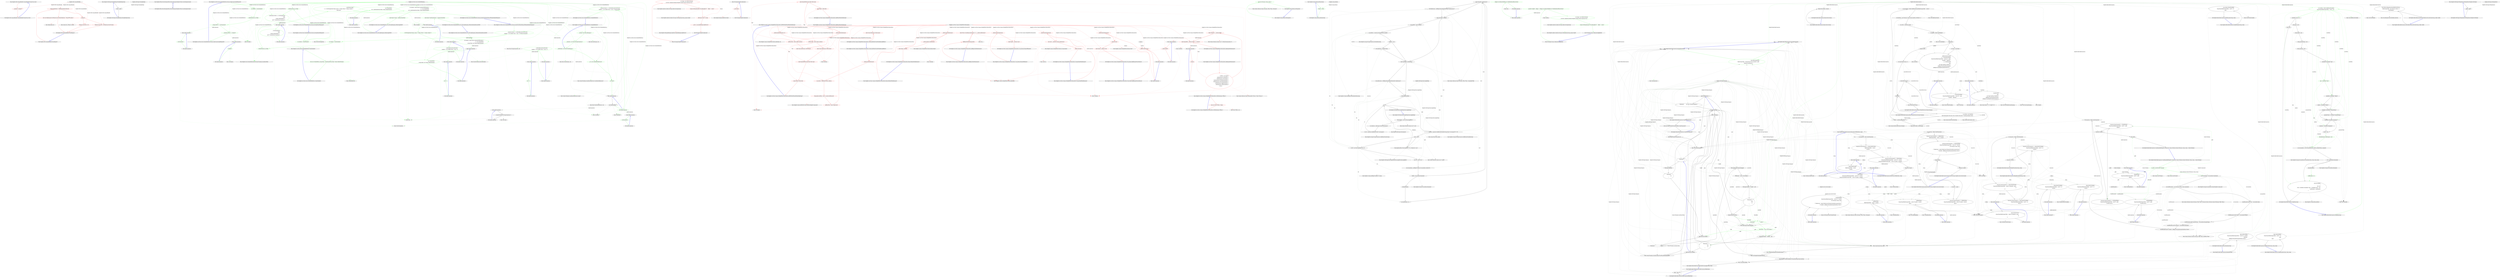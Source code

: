 digraph  {
m0_0 [label="Entry HangFire.Web.CommandHandler.CommandHandler(System.Func<bool>)", span="26-26", cluster="HangFire.Web.CommandHandler.CommandHandler(System.Func<bool>)", file="CommandHandler.cs"];
m0_1 [label="_command = command", span="28-28", cluster="HangFire.Web.CommandHandler.CommandHandler(System.Func<bool>)", color=red, community=0, file="CommandHandler.cs"];
m0_2 [label="Exit HangFire.Web.CommandHandler.CommandHandler(System.Func<bool>)", span="26-26", cluster="HangFire.Web.CommandHandler.CommandHandler(System.Func<bool>)", file="CommandHandler.cs"];
m0_3 [label="Entry HangFire.Web.CommandHandler.ProcessRequest()", span="31-31", cluster="HangFire.Web.CommandHandler.ProcessRequest()", file="CommandHandler.cs"];
m0_4 [label="Request.HttpMethod != WebRequestMethods.Http.Post", span="33-33", cluster="HangFire.Web.CommandHandler.ProcessRequest()", color=red, community=0, file="CommandHandler.cs"];
m0_5 [label="throw new HttpException((int)HttpStatusCode.MethodNotAllowed, ''Wrong HTTP method.'');", span="35-35", cluster="HangFire.Web.CommandHandler.ProcessRequest()", color=red, community=0, file="CommandHandler.cs"];
m0_6 [label="_command()", span="38-38", cluster="HangFire.Web.CommandHandler.ProcessRequest()", color=red, community=0, file="CommandHandler.cs"];
m0_7 [label="Response.StatusCode = (int)HttpStatusCode.NoContent", span="40-40", cluster="HangFire.Web.CommandHandler.ProcessRequest()", color=red, community=0, file="CommandHandler.cs"];
m0_8 [label="Response.StatusCode = 422", span="44-44", cluster="HangFire.Web.CommandHandler.ProcessRequest()", color=red, community=0, file="CommandHandler.cs"];
m0_9 [label="Exit HangFire.Web.CommandHandler.ProcessRequest()", span="31-31", cluster="HangFire.Web.CommandHandler.ProcessRequest()", file="CommandHandler.cs"];
m0_11 [label="Entry System.Func<TResult>.Invoke()", span="0-0", cluster="System.Func<TResult>.Invoke()", file="CommandHandler.cs"];
m0_10 [label="Entry HttpException.cstr", span="", cluster="HttpException.cstr", file="CommandHandler.cs"];
m0_12 [label="HangFire.Web.CommandHandler", span="", file="CommandHandler.cs"];
m1_0 [label="Entry HangFire.Web.Pages.FetchedJobsPage.FetchedJobsPage(string)", span="4-4", cluster="HangFire.Web.Pages.FetchedJobsPage.FetchedJobsPage(string)", file="FetchedJobsPage.cs"];
m1_1 [label="Queue = queue", span="6-6", cluster="HangFire.Web.Pages.FetchedJobsPage.FetchedJobsPage(string)", file="FetchedJobsPage.cs"];
m1_2 [label="Exit HangFire.Web.Pages.FetchedJobsPage.FetchedJobsPage(string)", span="4-4", cluster="HangFire.Web.Pages.FetchedJobsPage.FetchedJobsPage(string)", file="FetchedJobsPage.cs"];
m1_3 [label="HangFire.Web.Pages.FetchedJobsPage", span="", file="FetchedJobsPage.cs"];
m2_0 [label="Entry HangFire.Filters.IServerExceptionFilter.OnServerException(HangFire.Filters.ServerExceptionContext)", span="11-11", cluster="HangFire.Filters.IServerExceptionFilter.OnServerException(HangFire.Filters.ServerExceptionContext)", file="FetchedJobsPage.generated.cs"];
m2_1 [label="Exit HangFire.Filters.IServerExceptionFilter.OnServerException(HangFire.Filters.ServerExceptionContext)", span="11-11", cluster="HangFire.Filters.IServerExceptionFilter.OnServerException(HangFire.Filters.ServerExceptionContext)", file="FetchedJobsPage.generated.cs"];
m3_51 [label="Entry Hangfire.Core.Tests.Server.SchedulePollerFacts.Execute_TakesConnectionAndDisposesIt()", span="57-57", cluster="Hangfire.Core.Tests.Server.SchedulePollerFacts.Execute_TakesConnectionAndDisposesIt()", file="GlobalDashboardRoutes.cs"];
m3_52 [label="var scheduler = CreateScheduler()", span="59-59", cluster="Hangfire.Core.Tests.Server.SchedulePollerFacts.Execute_TakesConnectionAndDisposesIt()", color=green, community=0, file="GlobalDashboardRoutes.cs"];
m3_53 [label="scheduler.Execute(_cts.Token)", span="61-61", cluster="Hangfire.Core.Tests.Server.SchedulePollerFacts.Execute_TakesConnectionAndDisposesIt()", color=green, community=0, file="GlobalDashboardRoutes.cs"];
m3_54 [label="_storage.Verify(x => x.GetConnection())", span="63-63", cluster="Hangfire.Core.Tests.Server.SchedulePollerFacts.Execute_TakesConnectionAndDisposesIt()", color=green, community=0, file="GlobalDashboardRoutes.cs"];
m3_55 [label="_connection.Verify(x => x.Dispose())", span="64-64", cluster="Hangfire.Core.Tests.Server.SchedulePollerFacts.Execute_TakesConnectionAndDisposesIt()", color=green, community=0, file="GlobalDashboardRoutes.cs"];
m3_56 [label="Exit Hangfire.Core.Tests.Server.SchedulePollerFacts.Execute_TakesConnectionAndDisposesIt()", span="57-57", cluster="Hangfire.Core.Tests.Server.SchedulePollerFacts.Execute_TakesConnectionAndDisposesIt()", file="GlobalDashboardRoutes.cs"];
m3_16 [label="Entry Mock<IStateMachineFactory>.cstr", span="", cluster="Mock<IStateMachineFactory>.cstr", file="GlobalDashboardRoutes.cs"];
m3_39 [label="Entry Unk.Equal", span="", cluster="Unk.Equal", file="GlobalDashboardRoutes.cs"];
m3_35 [label="Entry Hangfire.Core.Tests.Server.SchedulePollerFacts.Ctor_ThrowsAnException_WhenStorageIsNull()", span="37-37", cluster="Hangfire.Core.Tests.Server.SchedulePollerFacts.Ctor_ThrowsAnException_WhenStorageIsNull()", file="GlobalDashboardRoutes.cs"];
m3_36 [label="var exception = Assert.Throws<ArgumentNullException>(\r\n                () => new SchedulePoller(\r\n                    null, _stateMachineFactory.Object, Timeout.InfiniteTimeSpan))", span="39-41", cluster="Hangfire.Core.Tests.Server.SchedulePollerFacts.Ctor_ThrowsAnException_WhenStorageIsNull()", color=green, community=0, file="GlobalDashboardRoutes.cs"];
m3_37 [label="Assert.Equal(''storage'', exception.ParamName)", span="43-43", cluster="Hangfire.Core.Tests.Server.SchedulePollerFacts.Ctor_ThrowsAnException_WhenStorageIsNull()", color=green, community=0, file="GlobalDashboardRoutes.cs"];
m3_38 [label="Exit Hangfire.Core.Tests.Server.SchedulePollerFacts.Ctor_ThrowsAnException_WhenStorageIsNull()", span="37-37", cluster="Hangfire.Core.Tests.Server.SchedulePollerFacts.Ctor_ThrowsAnException_WhenStorageIsNull()", file="GlobalDashboardRoutes.cs"];
m3_15 [label="Entry System.Threading.CancellationTokenSource.Cancel()", span="0-0", cluster="System.Threading.CancellationTokenSource.Cancel()", file="GlobalDashboardRoutes.cs"];
m3_0 [label="Entry Hangfire.Core.Tests.Server.SchedulePollerFacts.SchedulePollerFacts()", span="19-19", cluster="Hangfire.Core.Tests.Server.SchedulePollerFacts.SchedulePollerFacts()", file="GlobalDashboardRoutes.cs"];
m3_1 [label="_storage = new Mock<JobStorage>()", span="21-21", cluster="Hangfire.Core.Tests.Server.SchedulePollerFacts.SchedulePollerFacts()", file="GlobalDashboardRoutes.cs", color=green, community=0];
m3_2 [label="_connection = new Mock<IStorageConnection>()", span="22-22", cluster="Hangfire.Core.Tests.Server.SchedulePollerFacts.SchedulePollerFacts()", file="GlobalDashboardRoutes.cs", color=green, community=0];
m3_3 [label="_stateMachine = new Mock<IStateMachine>()", span="23-23", cluster="Hangfire.Core.Tests.Server.SchedulePollerFacts.SchedulePollerFacts()", file="GlobalDashboardRoutes.cs", color=green, community=0];
m3_22 [label="Entry Unk.>", span="", cluster="Unk.>", file="GlobalDashboardRoutes.cs"];
m3_9 [label="_connection.Setup(x => x.GetFirstByLowestScoreFromSet(\r\n                ''schedule'', 0, It.Is<double>(time => time > 0))).Returns(JobId)", span="32-33", cluster="Hangfire.Core.Tests.Server.SchedulePollerFacts.SchedulePollerFacts()", file="GlobalDashboardRoutes.cs", color=green, community=0];
m3_76 [label="Entry Hangfire.Core.Tests.Server.SchedulePollerFacts.Execute_DoesNotCallStateMachine_IfThereAreNoJobsToEnqueue()", span="81-81", cluster="Hangfire.Core.Tests.Server.SchedulePollerFacts.Execute_DoesNotCallStateMachine_IfThereAreNoJobsToEnqueue()", file="GlobalDashboardRoutes.cs"];
m3_77 [label="_connection.Setup(x => x.GetFirstByLowestScoreFromSet(\r\n                ''schedule'', 0, It.Is<double>(time => time > 0))).Returns((string)null)", span="83-84", cluster="Hangfire.Core.Tests.Server.SchedulePollerFacts.Execute_DoesNotCallStateMachine_IfThereAreNoJobsToEnqueue()", color=green, community=0, file="GlobalDashboardRoutes.cs"];
m3_78 [label="var scheduler = CreateScheduler()", span="85-85", cluster="Hangfire.Core.Tests.Server.SchedulePollerFacts.Execute_DoesNotCallStateMachine_IfThereAreNoJobsToEnqueue()", color=green, community=0, file="GlobalDashboardRoutes.cs"];
m3_79 [label="scheduler.Execute(_cts.Token)", span="87-87", cluster="Hangfire.Core.Tests.Server.SchedulePollerFacts.Execute_DoesNotCallStateMachine_IfThereAreNoJobsToEnqueue()", color=green, community=0, file="GlobalDashboardRoutes.cs"];
m3_80 [label="_stateMachine.Verify(\r\n                x => x.TryToChangeState(It.IsAny<string>(), It.IsAny<IState>(), It.IsAny<string[]>()),\r\n                Times.Never)", span="89-91", cluster="Hangfire.Core.Tests.Server.SchedulePollerFacts.Execute_DoesNotCallStateMachine_IfThereAreNoJobsToEnqueue()", color=green, community=0, file="GlobalDashboardRoutes.cs"];
m3_81 [label="Exit Hangfire.Core.Tests.Server.SchedulePollerFacts.Execute_DoesNotCallStateMachine_IfThereAreNoJobsToEnqueue()", span="81-81", cluster="Hangfire.Core.Tests.Server.SchedulePollerFacts.Execute_DoesNotCallStateMachine_IfThereAreNoJobsToEnqueue()", file="GlobalDashboardRoutes.cs"];
m3_43 [label="Entry SchedulePoller.cstr", span="", cluster="SchedulePoller.cstr", file="GlobalDashboardRoutes.cs"];
m3_44 [label="Entry Hangfire.Core.Tests.Server.SchedulePollerFacts.Ctor_ThrowsAnException_WhenStateMachineFactoryIsNull()", span="47-47", cluster="Hangfire.Core.Tests.Server.SchedulePollerFacts.Ctor_ThrowsAnException_WhenStateMachineFactoryIsNull()", file="GlobalDashboardRoutes.cs"];
m3_45 [label="var exception = Assert.Throws<ArgumentNullException>(\r\n                () => new SchedulePoller(\r\n                    _storage.Object, null, Timeout.InfiniteTimeSpan))", span="49-51", cluster="Hangfire.Core.Tests.Server.SchedulePollerFacts.Ctor_ThrowsAnException_WhenStateMachineFactoryIsNull()", color=green, community=0, file="GlobalDashboardRoutes.cs"];
m3_46 [label="Assert.Equal(''stateMachineFactory'', exception.ParamName)", span="53-53", cluster="Hangfire.Core.Tests.Server.SchedulePollerFacts.Ctor_ThrowsAnException_WhenStateMachineFactoryIsNull()", color=green, community=0, file="GlobalDashboardRoutes.cs"];
m3_47 [label="Exit Hangfire.Core.Tests.Server.SchedulePollerFacts.Ctor_ThrowsAnException_WhenStateMachineFactoryIsNull()", span="47-47", cluster="Hangfire.Core.Tests.Server.SchedulePollerFacts.Ctor_ThrowsAnException_WhenStateMachineFactoryIsNull()", file="GlobalDashboardRoutes.cs"];
m3_31 [label="Entry Unk.GetFirstByLowestScoreFromSet", span="", cluster="Unk.GetFirstByLowestScoreFromSet", file="GlobalDashboardRoutes.cs"];
m3_27 [label="Entry Unk.GetConnection", span="", cluster="Unk.GetConnection", file="GlobalDashboardRoutes.cs"];
m3_67 [label="Entry Hangfire.Core.Tests.Server.SchedulePollerFacts.Execute_MovesJobStateToEnqueued()", span="68-68", cluster="Hangfire.Core.Tests.Server.SchedulePollerFacts.Execute_MovesJobStateToEnqueued()", file="GlobalDashboardRoutes.cs"];
m3_68 [label="var scheduler = CreateScheduler()", span="70-70", cluster="Hangfire.Core.Tests.Server.SchedulePollerFacts.Execute_MovesJobStateToEnqueued()", color=green, community=0, file="GlobalDashboardRoutes.cs"];
m3_69 [label="scheduler.Execute(_cts.Token)", span="72-72", cluster="Hangfire.Core.Tests.Server.SchedulePollerFacts.Execute_MovesJobStateToEnqueued()", color=green, community=0, file="GlobalDashboardRoutes.cs"];
m3_70 [label="_stateMachine.Verify(x => x.TryToChangeState(\r\n                JobId,\r\n                It.IsAny<EnqueuedState>(),\r\n                new[] { ScheduledState.StateName }))", span="74-77", cluster="Hangfire.Core.Tests.Server.SchedulePollerFacts.Execute_MovesJobStateToEnqueued()", color=green, community=0, file="GlobalDashboardRoutes.cs"];
m3_71 [label="Exit Hangfire.Core.Tests.Server.SchedulePollerFacts.Execute_MovesJobStateToEnqueued()", span="68-68", cluster="Hangfire.Core.Tests.Server.SchedulePollerFacts.Execute_MovesJobStateToEnqueued()", file="GlobalDashboardRoutes.cs"];
m3_4 [label="_cts = new CancellationTokenSource()", span="24-24", cluster="Hangfire.Core.Tests.Server.SchedulePollerFacts.SchedulePollerFacts()", file="GlobalDashboardRoutes.cs", color=green, community=0];
m3_17 [label="Entry Unk.Setup", span="", cluster="Unk.Setup", file="GlobalDashboardRoutes.cs"];
m3_5 [label="_cts.Cancel()", span="25-25", cluster="Hangfire.Core.Tests.Server.SchedulePollerFacts.SchedulePollerFacts()", file="GlobalDashboardRoutes.cs", color=green, community=0];
m3_66 [label="Entry Unk.Dispose", span="", cluster="Unk.Dispose", file="GlobalDashboardRoutes.cs"];
m3_14 [label="Entry System.Threading.CancellationTokenSource.CancellationTokenSource()", span="0-0", cluster="System.Threading.CancellationTokenSource.CancellationTokenSource()", file="GlobalDashboardRoutes.cs"];
m3_6 [label="Entry lambda expression", span="9-9", cluster="lambda expression", file="GlobalDashboardRoutes.cs"];
m3_8 [label="Exit lambda expression", span="9-9", cluster="lambda expression", color=green, community=0, file="GlobalDashboardRoutes.cs"];
m3_7 [label="new DashboardPage()", span="9-9", cluster="lambda expression", file="GlobalDashboardRoutes.cs"];
m3_10 [label="Exit Hangfire.Core.Tests.Server.SchedulePollerFacts.SchedulePollerFacts()", span="19-19", cluster="Hangfire.Core.Tests.Server.SchedulePollerFacts.SchedulePollerFacts()", file="GlobalDashboardRoutes.cs"];
m3_75 [label="Entry Unk.TryToChangeState", span="", cluster="Unk.TryToChangeState", file="GlobalDashboardRoutes.cs"];
m3_19 [label="Entry lambda expression", span="28-28", cluster="lambda expression", file="GlobalDashboardRoutes.cs"];
m3_24 [label="Entry lambda expression", span="31-31", cluster="lambda expression", file="GlobalDashboardRoutes.cs"];
m3_28 [label="Entry lambda expression", span="32-33", cluster="lambda expression", file="GlobalDashboardRoutes.cs"];
m3_25 [label="x.GetConnection()", span="31-31", cluster="lambda expression", color=green, community=0, file="GlobalDashboardRoutes.cs"];
m3_26 [label="Exit lambda expression", span="31-31", cluster="lambda expression", file="GlobalDashboardRoutes.cs"];
m3_29 [label="x.GetFirstByLowestScoreFromSet(\r\n                ''schedule'', 0, It.Is<double>(time => time > 0))", span="32-33", cluster="lambda expression", color=green, community=0, file="GlobalDashboardRoutes.cs"];
m3_30 [label="Exit lambda expression", span="32-33", cluster="lambda expression", file="GlobalDashboardRoutes.cs"];
m3_32 [label="Entry lambda expression", span="33-33", cluster="lambda expression", file="GlobalDashboardRoutes.cs"];
m3_33 [label="time > 0", span="33-33", cluster="lambda expression", color=green, community=0, file="GlobalDashboardRoutes.cs"];
m3_34 [label="Exit lambda expression", span="33-33", cluster="lambda expression", file="GlobalDashboardRoutes.cs"];
m3_40 [label="Entry lambda expression", span="40-41", cluster="lambda expression", file="GlobalDashboardRoutes.cs"];
m3_41 [label="new SchedulePoller(\r\n                    null, _stateMachineFactory.Object, Timeout.InfiniteTimeSpan)", span="40-41", cluster="lambda expression", color=green, community=0, file="GlobalDashboardRoutes.cs"];
m3_42 [label="Exit lambda expression", span="40-41", cluster="lambda expression", file="GlobalDashboardRoutes.cs"];
m3_48 [label="Entry lambda expression", span="50-51", cluster="lambda expression", file="GlobalDashboardRoutes.cs"];
m3_49 [label="new SchedulePoller(\r\n                    _storage.Object, null, Timeout.InfiniteTimeSpan)", span="50-51", cluster="lambda expression", color=green, community=0, file="GlobalDashboardRoutes.cs"];
m3_50 [label="Exit lambda expression", span="50-51", cluster="lambda expression", file="GlobalDashboardRoutes.cs"];
m3_60 [label="Entry lambda expression", span="63-63", cluster="lambda expression", file="GlobalDashboardRoutes.cs"];
m3_63 [label="Entry lambda expression", span="64-64", cluster="lambda expression", file="GlobalDashboardRoutes.cs"];
m3_61 [label="x.GetConnection()", span="63-63", cluster="lambda expression", color=green, community=0, file="GlobalDashboardRoutes.cs"];
m3_62 [label="Exit lambda expression", span="63-63", cluster="lambda expression", file="GlobalDashboardRoutes.cs"];
m3_64 [label="x.Dispose()", span="64-64", cluster="lambda expression", color=green, community=0, file="GlobalDashboardRoutes.cs"];
m3_65 [label="Exit lambda expression", span="64-64", cluster="lambda expression", file="GlobalDashboardRoutes.cs"];
m3_72 [label="Entry lambda expression", span="74-77", cluster="lambda expression", file="GlobalDashboardRoutes.cs"];
m3_73 [label="x.TryToChangeState(\r\n                JobId,\r\n                It.IsAny<EnqueuedState>(),\r\n                new[] { ScheduledState.StateName })", span="74-77", cluster="lambda expression", color=green, community=0, file="GlobalDashboardRoutes.cs"];
m3_74 [label="Exit lambda expression", span="74-77", cluster="lambda expression", file="GlobalDashboardRoutes.cs"];
m3_82 [label="Entry lambda expression", span="83-84", cluster="lambda expression", file="GlobalDashboardRoutes.cs"];
m3_88 [label="Entry lambda expression", span="90-90", cluster="lambda expression", file="GlobalDashboardRoutes.cs"];
m3_83 [label="x.GetFirstByLowestScoreFromSet(\r\n                ''schedule'', 0, It.Is<double>(time => time > 0))", span="83-84", cluster="lambda expression", color=green, community=0, file="GlobalDashboardRoutes.cs"];
m3_84 [label="Exit lambda expression", span="83-84", cluster="lambda expression", file="GlobalDashboardRoutes.cs"];
m3_85 [label="Entry lambda expression", span="84-84", cluster="lambda expression", file="GlobalDashboardRoutes.cs"];
m3_86 [label="time > 0", span="84-84", cluster="lambda expression", color=green, community=0, file="GlobalDashboardRoutes.cs"];
m3_87 [label="Exit lambda expression", span="84-84", cluster="lambda expression", file="GlobalDashboardRoutes.cs"];
m3_89 [label="x.TryToChangeState(It.IsAny<string>(), It.IsAny<IState>(), It.IsAny<string[]>())", span="90-90", cluster="lambda expression", color=green, community=0, file="GlobalDashboardRoutes.cs"];
m3_90 [label="Exit lambda expression", span="90-90", cluster="lambda expression", file="GlobalDashboardRoutes.cs"];
m3_20 [label="x.Create(It.IsNotNull<IStorageConnection>())", span="28-28", cluster="lambda expression", file="GlobalDashboardRoutes.cs"];
m3_21 [label="Exit lambda expression", span="28-28", cluster="lambda expression", file="GlobalDashboardRoutes.cs"];
m3_59 [label="Entry Unk.Verify", span="", cluster="Unk.Verify", file="GlobalDashboardRoutes.cs"];
m3_13 [label="Entry Mock<IStateMachine>.cstr", span="", cluster="Mock<IStateMachine>.cstr", file="GlobalDashboardRoutes.cs"];
m3_23 [label="Entry Unk.Create", span="", cluster="Unk.Create", file="GlobalDashboardRoutes.cs"];
m3_18 [label="Entry Unk.Returns", span="", cluster="Unk.Returns", file="GlobalDashboardRoutes.cs"];
m3_12 [label="Entry Mock<IStorageConnection>.cstr", span="", cluster="Mock<IStorageConnection>.cstr", file="GlobalDashboardRoutes.cs"];
m3_11 [label="Entry Mock<JobStorage>.cstr", span="", cluster="Mock<JobStorage>.cstr", file="GlobalDashboardRoutes.cs"];
m3_58 [label="Entry Hangfire.Server.SchedulePoller.Execute(System.Threading.CancellationToken)", span="47-47", cluster="Hangfire.Server.SchedulePoller.Execute(System.Threading.CancellationToken)", file="GlobalDashboardRoutes.cs"];
m3_57 [label="Entry Hangfire.Core.Tests.Server.SchedulePollerFacts.CreateScheduler()", span="94-94", cluster="Hangfire.Core.Tests.Server.SchedulePollerFacts.CreateScheduler()", file="GlobalDashboardRoutes.cs"];
m3_91 [label="return new SchedulePoller(_storage.Object, _stateMachineFactory.Object, Timeout.InfiniteTimeSpan);", span="96-96", cluster="Hangfire.Core.Tests.Server.SchedulePollerFacts.CreateScheduler()", color=green, community=0, file="GlobalDashboardRoutes.cs"];
m3_92 [label="Exit Hangfire.Core.Tests.Server.SchedulePollerFacts.CreateScheduler()", span="94-94", cluster="Hangfire.Core.Tests.Server.SchedulePollerFacts.CreateScheduler()", file="GlobalDashboardRoutes.cs"];
m3_93 [label="Hangfire.Core.Tests.Server.SchedulePollerFacts", span="", file="GlobalDashboardRoutes.cs"];
m4_6 [label="Entry HangFire.SqlServer.SqlServerStorage.SqlServerStorage(string)", span="33-33", cluster="HangFire.SqlServer.SqlServerStorage.SqlServerStorage(string)", file="HangFireConfig.cs"];
m4_7 [label="Entry HangFire.SqlServer.SqlServerStorage.UseMsmqQueues(string, params string[])", span="28-28", cluster="HangFire.SqlServer.SqlServerStorage.UseMsmqQueues(string, params string[])", file="HangFireConfig.cs"];
m4_8 [label="Entry HangFire.Web.AspNetBackgroundJobServer.AspNetBackgroundJobServer()", span="31-31", cluster="HangFire.Web.AspNetBackgroundJobServer.AspNetBackgroundJobServer()", file="HangFireConfig.cs"];
m4_0 [label="Entry MvcSample.HangFireConfig.Start()", span="17-17", cluster="MvcSample.HangFireConfig.Start()", file="HangFireConfig.cs"];
m4_1 [label="var storage = new SqlServerStorage(\r\n                @''Server=.\sqlexpress;Database=HangFire.Sample;Trusted_Connection=True;'')", span="27-28", cluster="MvcSample.HangFireConfig.Start()", color=red, community=1, file="HangFireConfig.cs"];
m4_2 [label="storage.UseMsmqQueues(@''.\Private$\hangfire{0}'', ''default'', ''critical'')", span="29-29", cluster="MvcSample.HangFireConfig.Start()", color=red, community=0, file="HangFireConfig.cs"];
m4_3 [label="JobStorage.Current = storage", span="31-31", cluster="MvcSample.HangFireConfig.Start()", color=red, community=0, file="HangFireConfig.cs"];
m4_4 [label="_server = new AspNetBackgroundJobServer()", span="46-46", cluster="MvcSample.HangFireConfig.Start()", color=red, community=0, file="HangFireConfig.cs"];
m4_5 [label="Exit MvcSample.HangFireConfig.Start()", span="17-17", cluster="MvcSample.HangFireConfig.Start()", file="HangFireConfig.cs"];
m4_9 [label="Entry MvcSample.HangFireConfig.Stop()", span="50-50", cluster="MvcSample.HangFireConfig.Stop()", file="HangFireConfig.cs"];
m4_10 [label="_server.Stop()", span="52-52", cluster="MvcSample.HangFireConfig.Stop()", color=red, community=0, file="HangFireConfig.cs"];
m4_11 [label="Exit MvcSample.HangFireConfig.Stop()", span="50-50", cluster="MvcSample.HangFireConfig.Stop()", file="HangFireConfig.cs"];
m4_12 [label="Entry HangFire.BackgroundJobServer.Stop()", span="71-71", cluster="HangFire.BackgroundJobServer.Stop()", file="HangFireConfig.cs"];
m5_34 [label="Entry Hangfire.Core.Tests.Common.GlobalJobFilterCollectionFacts.AddWithOrderPlacesFilterInGlobalScope()", span="74-74", cluster="Hangfire.Core.Tests.Common.GlobalJobFilterCollectionFacts.AddWithOrderPlacesFilterInGlobalScope()", file="HangFirePageFactory.cs"];
m5_35 [label="_collection.Add(_filterInstance, 42)", span="77-77", cluster="Hangfire.Core.Tests.Common.GlobalJobFilterCollectionFacts.AddWithOrderPlacesFilterInGlobalScope()", color=red, community=0, file="HangFirePageFactory.cs"];
m5_36 [label="JobFilter filter = Assert.Single(_collection)", span="80-80", cluster="Hangfire.Core.Tests.Common.GlobalJobFilterCollectionFacts.AddWithOrderPlacesFilterInGlobalScope()", color=red, community=0, file="HangFirePageFactory.cs"];
m5_37 [label="Assert.Same(_filterInstance, filter.Instance)", span="81-81", cluster="Hangfire.Core.Tests.Common.GlobalJobFilterCollectionFacts.AddWithOrderPlacesFilterInGlobalScope()", color=red, community=0, file="HangFirePageFactory.cs"];
m5_38 [label="Assert.Equal(JobFilterScope.Global, filter.Scope)", span="82-82", cluster="Hangfire.Core.Tests.Common.GlobalJobFilterCollectionFacts.AddWithOrderPlacesFilterInGlobalScope()", color=red, community=0, file="HangFirePageFactory.cs"];
m5_39 [label="Assert.Equal(42, filter.Order)", span="83-83", cluster="Hangfire.Core.Tests.Common.GlobalJobFilterCollectionFacts.AddWithOrderPlacesFilterInGlobalScope()", color=red, community=0, file="HangFirePageFactory.cs"];
m5_40 [label="Exit Hangfire.Core.Tests.Common.GlobalJobFilterCollectionFacts.AddWithOrderPlacesFilterInGlobalScope()", span="74-74", cluster="Hangfire.Core.Tests.Common.GlobalJobFilterCollectionFacts.AddWithOrderPlacesFilterInGlobalScope()", file="HangFirePageFactory.cs"];
m5_33 [label="Entry Unk.Same", span="", cluster="Unk.Same", file="HangFirePageFactory.cs"];
m5_18 [label="Entry Unk.Equal", span="", cluster="Unk.Equal", file="HangFirePageFactory.cs"];
m5_49 [label="Entry Hangfire.Core.Tests.Common.GlobalJobFilterCollectionFacts.RemoveDeletesFilterByInstance()", span="100-100", cluster="Hangfire.Core.Tests.Common.GlobalJobFilterCollectionFacts.RemoveDeletesFilterByInstance()", file="HangFirePageFactory.cs"];
m5_50 [label="_collection.Add(_filterInstance)", span="103-103", cluster="Hangfire.Core.Tests.Common.GlobalJobFilterCollectionFacts.RemoveDeletesFilterByInstance()", color=red, community=0, file="HangFirePageFactory.cs"];
m5_51 [label="_collection.Remove(_filterInstance)", span="106-106", cluster="Hangfire.Core.Tests.Common.GlobalJobFilterCollectionFacts.RemoveDeletesFilterByInstance()", color=red, community=0, file="HangFirePageFactory.cs"];
m5_52 [label="Assert.Empty(_collection)", span="109-109", cluster="Hangfire.Core.Tests.Common.GlobalJobFilterCollectionFacts.RemoveDeletesFilterByInstance()", color=red, community=0, file="HangFirePageFactory.cs"];
m5_53 [label="Exit Hangfire.Core.Tests.Common.GlobalJobFilterCollectionFacts.RemoveDeletesFilterByInstance()", span="100-100", cluster="Hangfire.Core.Tests.Common.GlobalJobFilterCollectionFacts.RemoveDeletesFilterByInstance()", file="HangFirePageFactory.cs"];
m5_16 [label="Entry System.Collections.Generic.List<T>.ForEach(System.Action<T>)", span="0-0", cluster="System.Collections.Generic.List<T>.ForEach(System.Action<T>)", file="HangFirePageFactory.cs"];
m5_63 [label="Entry Hangfire.Common.IJobFilterProvider.GetFilters(Hangfire.Common.Job)", span="32-32", cluster="Hangfire.Common.IJobFilterProvider.GetFilters(Hangfire.Common.Job)", file="HangFirePageFactory.cs"];
m5_25 [label="Entry Hangfire.Core.Tests.Common.GlobalJobFilterCollectionFacts.AddPlacesFilterInGlobalScope()", span="61-61", cluster="Hangfire.Core.Tests.Common.GlobalJobFilterCollectionFacts.AddPlacesFilterInGlobalScope()", file="HangFirePageFactory.cs"];
m5_26 [label="_collection.Add(_filterInstance)", span="64-64", cluster="Hangfire.Core.Tests.Common.GlobalJobFilterCollectionFacts.AddPlacesFilterInGlobalScope()", color=red, community=0, file="HangFirePageFactory.cs"];
m5_27 [label="JobFilter filter = Assert.Single(_collection)", span="67-67", cluster="Hangfire.Core.Tests.Common.GlobalJobFilterCollectionFacts.AddPlacesFilterInGlobalScope()", color=red, community=0, file="HangFirePageFactory.cs"];
m5_28 [label="Assert.Same(_filterInstance, filter.Instance)", span="68-68", cluster="Hangfire.Core.Tests.Common.GlobalJobFilterCollectionFacts.AddPlacesFilterInGlobalScope()", color=red, community=0, file="HangFirePageFactory.cs"];
m5_29 [label="Assert.Equal(JobFilterScope.Global, filter.Scope)", span="69-69", cluster="Hangfire.Core.Tests.Common.GlobalJobFilterCollectionFacts.AddPlacesFilterInGlobalScope()", color=red, community=0, file="HangFirePageFactory.cs"];
m5_30 [label="Assert.Equal(-1, filter.Order)", span="70-70", cluster="Hangfire.Core.Tests.Common.GlobalJobFilterCollectionFacts.AddPlacesFilterInGlobalScope()", color=red, community=0, file="HangFirePageFactory.cs"];
m5_31 [label="Exit Hangfire.Core.Tests.Common.GlobalJobFilterCollectionFacts.AddPlacesFilterInGlobalScope()", span="61-61", cluster="Hangfire.Core.Tests.Common.GlobalJobFilterCollectionFacts.AddPlacesFilterInGlobalScope()", file="HangFirePageFactory.cs"];
m5_14 [label="Entry Hangfire.Core.Tests.Common.GlobalJobFilterCollectionFacts.GetFilterInstance<TFilter>()", span="145-145", cluster="Hangfire.Core.Tests.Common.GlobalJobFilterCollectionFacts.GetFilterInstance<TFilter>()", file="HangFirePageFactory.cs"];
m5_74 [label="return new Mock<TFilter>().Object;", span="147-147", cluster="Hangfire.Core.Tests.Common.GlobalJobFilterCollectionFacts.GetFilterInstance<TFilter>()", color=red, community=0, file="HangFirePageFactory.cs"];
m5_75 [label="Exit Hangfire.Core.Tests.Common.GlobalJobFilterCollectionFacts.GetFilterInstance<TFilter>()", span="145-145", cluster="Hangfire.Core.Tests.Common.GlobalJobFilterCollectionFacts.GetFilterInstance<TFilter>()", file="HangFirePageFactory.cs"];
m5_54 [label="Entry Hangfire.Common.GlobalJobFilterCollection.Remove(object)", span="100-100", cluster="Hangfire.Common.GlobalJobFilterCollection.Remove(object)", file="HangFirePageFactory.cs"];
m5_64 [label="Entry Hangfire.Core.Tests.Common.GlobalJobFilterCollectionFacts.Count_ReturnsNumberOfElements()", span="128-128", cluster="Hangfire.Core.Tests.Common.GlobalJobFilterCollectionFacts.Count_ReturnsNumberOfElements()", file="HangFirePageFactory.cs"];
m5_65 [label="_collection.Add(_filterInstance)", span="130-130", cluster="Hangfire.Core.Tests.Common.GlobalJobFilterCollectionFacts.Count_ReturnsNumberOfElements()", color=red, community=0, file="HangFirePageFactory.cs"];
m5_66 [label="Assert.Equal(1, _collection.Count)", span="132-132", cluster="Hangfire.Core.Tests.Common.GlobalJobFilterCollectionFacts.Count_ReturnsNumberOfElements()", color=red, community=0, file="HangFirePageFactory.cs"];
m5_67 [label="Exit Hangfire.Core.Tests.Common.GlobalJobFilterCollectionFacts.Count_ReturnsNumberOfElements()", span="128-128", cluster="Hangfire.Core.Tests.Common.GlobalJobFilterCollectionFacts.Count_ReturnsNumberOfElements()", file="HangFirePageFactory.cs"];
m5_4 [label="Entry Unk.>", span="", cluster="Unk.>", file="HangFirePageFactory.cs"];
m5_47 [label="Entry Hangfire.Common.GlobalJobFilterCollection.Contains(object)", span="91-91", cluster="Hangfire.Common.GlobalJobFilterCollection.Contains(object)", file="HangFirePageFactory.cs"];
m5_73 [label="Entry Hangfire.Common.GlobalJobFilterCollection.Clear()", span="81-81", cluster="Hangfire.Common.GlobalJobFilterCollection.Clear()", file="HangFirePageFactory.cs"];
m5_42 [label="Entry Hangfire.Core.Tests.Common.GlobalJobFilterCollectionFacts.ContainsFindsFilterByInstance()", span="87-87", cluster="Hangfire.Core.Tests.Common.GlobalJobFilterCollectionFacts.ContainsFindsFilterByInstance()", file="HangFirePageFactory.cs"];
m5_43 [label="_collection.Add(_filterInstance)", span="90-90", cluster="Hangfire.Core.Tests.Common.GlobalJobFilterCollectionFacts.ContainsFindsFilterByInstance()", color=red, community=0, file="HangFirePageFactory.cs"];
m5_44 [label="bool result = _collection.Contains(_filterInstance)", span="93-93", cluster="Hangfire.Core.Tests.Common.GlobalJobFilterCollectionFacts.ContainsFindsFilterByInstance()", color=red, community=0, file="HangFirePageFactory.cs"];
m5_45 [label="Assert.True(result)", span="96-96", cluster="Hangfire.Core.Tests.Common.GlobalJobFilterCollectionFacts.ContainsFindsFilterByInstance()", color=red, community=0, file="HangFirePageFactory.cs"];
m5_46 [label="Exit Hangfire.Core.Tests.Common.GlobalJobFilterCollectionFacts.ContainsFindsFilterByInstance()", span="87-87", cluster="Hangfire.Core.Tests.Common.GlobalJobFilterCollectionFacts.ContainsFindsFilterByInstance()", file="HangFirePageFactory.cs"];
m5_9 [label="Entry Hangfire.Core.Tests.Common.GlobalJobFilterCollectionFacts.AddAcceptsFilterInstances()", span="41-41", cluster="Hangfire.Core.Tests.Common.GlobalJobFilterCollectionFacts.AddAcceptsFilterInstances()", file="HangFirePageFactory.cs"];
m5_10 [label="var filters = new object[] {\r\n                GetFilterInstance<IClientFilter>(),\r\n                GetFilterInstance<IServerFilter>(),\r\n                GetFilterInstance<IClientExceptionFilter>(),\r\n                GetFilterInstance<IServerExceptionFilter>(),\r\n                GetFilterInstance<IApplyStateFilter>(),\r\n                GetFilterInstance<IElectStateFilter>()\r\n            }.ToList()", span="44-51", cluster="Hangfire.Core.Tests.Common.GlobalJobFilterCollectionFacts.AddAcceptsFilterInstances()", color=red, community=0, file="HangFirePageFactory.cs"];
m5_11 [label="filters.ForEach(f => _collection.Add(f))", span="54-54", cluster="Hangfire.Core.Tests.Common.GlobalJobFilterCollectionFacts.AddAcceptsFilterInstances()", color=red, community=0, file="HangFirePageFactory.cs"];
m5_12 [label="Assert.Equal(filters, _collection.Select(i => i.Instance))", span="57-57", cluster="Hangfire.Core.Tests.Common.GlobalJobFilterCollectionFacts.AddAcceptsFilterInstances()", color=red, community=0, file="HangFirePageFactory.cs"];
m5_13 [label="Exit Hangfire.Core.Tests.Common.GlobalJobFilterCollectionFacts.AddAcceptsFilterInstances()", span="41-41", cluster="Hangfire.Core.Tests.Common.GlobalJobFilterCollectionFacts.AddAcceptsFilterInstances()", file="HangFirePageFactory.cs"];
m5_56 [label="Entry Hangfire.Core.Tests.Common.GlobalJobFilterCollectionFacts.CollectionIsIFilterProviderWhichReturnsAllFilters()", span="113-113", cluster="Hangfire.Core.Tests.Common.GlobalJobFilterCollectionFacts.CollectionIsIFilterProviderWhichReturnsAllFilters()", file="HangFirePageFactory.cs"];
m5_57 [label="_collection.Add(_filterInstance)", span="116-116", cluster="Hangfire.Core.Tests.Common.GlobalJobFilterCollectionFacts.CollectionIsIFilterProviderWhichReturnsAllFilters()", color=red, community=0, file="HangFirePageFactory.cs"];
m5_58 [label="var provider = (IJobFilterProvider)_collection", span="117-117", cluster="Hangfire.Core.Tests.Common.GlobalJobFilterCollectionFacts.CollectionIsIFilterProviderWhichReturnsAllFilters()", color=red, community=0, file="HangFirePageFactory.cs"];
m5_59 [label="IEnumerable<JobFilter> result = provider.GetFilters(null)", span="120-120", cluster="Hangfire.Core.Tests.Common.GlobalJobFilterCollectionFacts.CollectionIsIFilterProviderWhichReturnsAllFilters()", color=red, community=0, file="HangFirePageFactory.cs"];
m5_60 [label="JobFilter filter = Assert.Single(result)", span="123-123", cluster="Hangfire.Core.Tests.Common.GlobalJobFilterCollectionFacts.CollectionIsIFilterProviderWhichReturnsAllFilters()", color=red, community=0, file="HangFirePageFactory.cs"];
m5_61 [label="Assert.Same(_filterInstance, filter.Instance)", span="124-124", cluster="Hangfire.Core.Tests.Common.GlobalJobFilterCollectionFacts.CollectionIsIFilterProviderWhichReturnsAllFilters()", color=red, community=0, file="HangFirePageFactory.cs"];
m5_62 [label="Exit Hangfire.Core.Tests.Common.GlobalJobFilterCollectionFacts.CollectionIsIFilterProviderWhichReturnsAllFilters()", span="113-113", cluster="Hangfire.Core.Tests.Common.GlobalJobFilterCollectionFacts.CollectionIsIFilterProviderWhichReturnsAllFilters()", file="HangFirePageFactory.cs"];
m5_76 [label="Entry Mock<TFilter>.cstr", span="", cluster="Mock<TFilter>.cstr", file="HangFirePageFactory.cs"];
m5_8 [label="Entry Hangfire.Common.GlobalJobFilterCollection.Add(object)", span="56-56", cluster="Hangfire.Common.GlobalJobFilterCollection.Add(object)", file="HangFirePageFactory.cs"];
m5_0 [label="Entry Hangfire.Core.Tests.Common.GlobalJobFilterCollectionFacts.AddRejectsNonFilterInstances()", span="31-31", cluster="Hangfire.Core.Tests.Common.GlobalJobFilterCollectionFacts.AddRejectsNonFilterInstances()", file="HangFirePageFactory.cs"];
m5_1 [label=AddRejectsNonFilterInstancesData, span="33-33", cluster="Hangfire.Core.Tests.Common.GlobalJobFilterCollectionFacts.AddRejectsNonFilterInstances()", color=red, community=0, file="HangFirePageFactory.cs"];
m5_2 [label="Assert.Throws<InvalidOperationException>(() => _collection.Add(instance))", span="36-36", cluster="Hangfire.Core.Tests.Common.GlobalJobFilterCollectionFacts.AddRejectsNonFilterInstances()", color=red, community=0, file="HangFirePageFactory.cs"];
m5_3 [label="Exit Hangfire.Core.Tests.Common.GlobalJobFilterCollectionFacts.AddRejectsNonFilterInstances()", span="31-31", cluster="Hangfire.Core.Tests.Common.GlobalJobFilterCollectionFacts.AddRejectsNonFilterInstances()", file="HangFirePageFactory.cs"];
m5_15 [label="Entry System.Collections.Generic.IEnumerable<TSource>.ToList<TSource>()", span="0-0", cluster="System.Collections.Generic.IEnumerable<TSource>.ToList<TSource>()", file="HangFirePageFactory.cs"];
m5_22 [label="Entry lambda expression", span="57-57", cluster="lambda expression", file="HangFirePageFactory.cs"];
m5_6 [label="_collection.Add(instance)", span="36-36", cluster="lambda expression", color=red, community=0, file="HangFirePageFactory.cs"];
m5_5 [label="Entry lambda expression", span="36-36", cluster="lambda expression", file="HangFirePageFactory.cs"];
m5_7 [label="Exit lambda expression", span="36-36", cluster="lambda expression", file="HangFirePageFactory.cs"];
m5_19 [label="Entry lambda expression", span="54-54", cluster="lambda expression", file="HangFirePageFactory.cs"];
m5_20 [label="_collection.Add(f)", span="54-54", cluster="lambda expression", color=red, community=0, file="HangFirePageFactory.cs"];
m5_21 [label="Exit lambda expression", span="54-54", cluster="lambda expression", file="HangFirePageFactory.cs"];
m5_23 [label="i.Instance", span="57-57", cluster="lambda expression", color=red, community=0, file="HangFirePageFactory.cs"];
m5_24 [label="Exit lambda expression", span="57-57", cluster="lambda expression", file="HangFirePageFactory.cs"];
m5_17 [label="Entry Unk.Select", span="", cluster="Unk.Select", file="HangFirePageFactory.cs"];
m5_32 [label="Entry Unk.Single", span="", cluster="Unk.Single", file="HangFirePageFactory.cs"];
m5_48 [label="Entry Unk.True", span="", cluster="Unk.True", file="HangFirePageFactory.cs"];
m5_68 [label="Entry Hangfire.Core.Tests.Common.GlobalJobFilterCollectionFacts.Clear_RemovesAllElementsFromCollection()", span="136-136", cluster="Hangfire.Core.Tests.Common.GlobalJobFilterCollectionFacts.Clear_RemovesAllElementsFromCollection()", file="HangFirePageFactory.cs"];
m5_69 [label="_collection.Add(_filterInstance)", span="138-138", cluster="Hangfire.Core.Tests.Common.GlobalJobFilterCollectionFacts.Clear_RemovesAllElementsFromCollection()", color=red, community=0, file="HangFirePageFactory.cs"];
m5_70 [label="_collection.Clear()", span="140-140", cluster="Hangfire.Core.Tests.Common.GlobalJobFilterCollectionFacts.Clear_RemovesAllElementsFromCollection()", color=red, community=0, file="HangFirePageFactory.cs"];
m5_71 [label="Assert.Equal(0, _collection.Count)", span="142-142", cluster="Hangfire.Core.Tests.Common.GlobalJobFilterCollectionFacts.Clear_RemovesAllElementsFromCollection()", color=red, community=0, file="HangFirePageFactory.cs"];
m5_72 [label="Exit Hangfire.Core.Tests.Common.GlobalJobFilterCollectionFacts.Clear_RemovesAllElementsFromCollection()", span="136-136", cluster="Hangfire.Core.Tests.Common.GlobalJobFilterCollectionFacts.Clear_RemovesAllElementsFromCollection()", file="HangFirePageFactory.cs"];
m5_55 [label="Entry Unk.Empty", span="", cluster="Unk.Empty", file="HangFirePageFactory.cs"];
m5_41 [label="Entry Hangfire.Common.GlobalJobFilterCollection.Add(object, int)", span="67-67", cluster="Hangfire.Common.GlobalJobFilterCollection.Add(object, int)", file="HangFirePageFactory.cs"];
m5_77 [label="Hangfire.Core.Tests.Common.GlobalJobFilterCollectionFacts", span="", file="HangFirePageFactory.cs"];
m5_78 [label=instance, span="", file="HangFirePageFactory.cs"];
m7_8 [label="Entry System.Collections.Generic.Dictionary<TKey, TValue>.Dictionary()", span="0-0", cluster="System.Collections.Generic.Dictionary<TKey, TValue>.Dictionary()", file="JobDetailsPage1.generated.cs"];
m7_0 [label="Entry HangFire.States.JobState.JobState(string)", span="7-7", cluster="HangFire.States.JobState.JobState(string)", file="JobDetailsPage1.generated.cs"];
m7_1 [label="Reason = reason", span="9-9", cluster="HangFire.States.JobState.JobState(string)", color=green, community=0, file="JobDetailsPage1.generated.cs"];
m7_2 [label="Exit HangFire.States.JobState.JobState(string)", span="7-7", cluster="HangFire.States.JobState.JobState(string)", file="JobDetailsPage1.generated.cs"];
m7_5 [label="Entry HangFire.States.JobState.GetProperties()", span="18-18", cluster="HangFire.States.JobState.GetProperties()", file="JobDetailsPage1.generated.cs"];
m7_6 [label="return new Dictionary<string, string>();", span="20-20", cluster="HangFire.States.JobState.GetProperties()", color=green, community=0, file="JobDetailsPage1.generated.cs"];
m7_7 [label="Exit HangFire.States.JobState.GetProperties()", span="18-18", cluster="HangFire.States.JobState.GetProperties()", file="JobDetailsPage1.generated.cs"];
m7_9 [label="HangFire.States.JobState", span="", file="JobDetailsPage1.generated.cs"];
m8_34 [label="Entry System.Collections.Generic.Dictionary<TKey, TValue>.ContainsKey(TKey)", span="0-0", cluster="System.Collections.Generic.Dictionary<TKey, TValue>.ContainsKey(TKey)", file="RecurringJobsPage.cs"];
m8_25 [label="Entry System.Collections.Generic.List<T>.List()", span="0-0", cluster="System.Collections.Generic.List<T>.List()", file="RecurringJobsPage.cs"];
m8_27 [label="Entry HangFire.Storage.IStorageConnection.GetAllItemsFromSet(string)", span="55-55", cluster="HangFire.Storage.IStorageConnection.GetAllItemsFromSet(string)", file="RecurringJobsPage.cs"];
m8_0 [label="Entry HangFire.Web.Pages.RecurringJobsPage.RecurringJobsPage()", span="9-9", cluster="HangFire.Web.Pages.RecurringJobsPage.RecurringJobsPage()", file="RecurringJobsPage.cs"];
m8_1 [label="RecurringJobs = new List<RecurringJobDto>()", span="11-11", cluster="HangFire.Web.Pages.RecurringJobsPage.RecurringJobsPage()", file="RecurringJobsPage.cs"];
m8_2 [label="var connection = JobStorage.Current.GetConnection()", span="13-13", cluster="HangFire.Web.Pages.RecurringJobsPage.RecurringJobsPage()", file="RecurringJobsPage.cs"];
m8_3 [label="var ids = connection.GetAllItemsFromSet(''recurring-jobs'')", span="15-15", cluster="HangFire.Web.Pages.RecurringJobsPage.RecurringJobsPage()", file="RecurringJobsPage.cs"];
m8_5 [label="var hash = connection.GetAllEntriesFromHash(String.Format(''recurring-job:{0}'', id))", span="19-19", cluster="HangFire.Web.Pages.RecurringJobsPage.RecurringJobsPage()", file="RecurringJobsPage.cs"];
m8_18 [label="var stateData = connection.GetStateData(dto.LastJobId)", span="49-49", cluster="HangFire.Web.Pages.RecurringJobsPage.RecurringJobsPage()", file="RecurringJobsPage.cs"];
m8_4 [label=ids, span="17-17", cluster="HangFire.Web.Pages.RecurringJobsPage.RecurringJobsPage()", file="RecurringJobsPage.cs"];
m8_7 [label="RecurringJobs.Add(new RecurringJobDto { Id = id, Removed = true })", span="23-23", cluster="HangFire.Web.Pages.RecurringJobsPage.RecurringJobsPage()", file="RecurringJobsPage.cs"];
m8_8 [label="var dto = new RecurringJobDto { Id = id }", span="27-27", cluster="HangFire.Web.Pages.RecurringJobsPage.RecurringJobsPage()", file="RecurringJobsPage.cs"];
m8_6 [label="hash == null", span="21-21", cluster="HangFire.Web.Pages.RecurringJobsPage.RecurringJobsPage()", file="RecurringJobsPage.cs"];
m8_9 [label="dto.Cron = hash[''Cron'']", span="28-28", cluster="HangFire.Web.Pages.RecurringJobsPage.RecurringJobsPage()", file="RecurringJobsPage.cs"];
m8_10 [label="var invocationData = JobHelper.FromJson<InvocationData>(hash[''Job''])", span="32-32", cluster="HangFire.Web.Pages.RecurringJobsPage.RecurringJobsPage()", file="RecurringJobsPage.cs"];
m8_14 [label="hash.ContainsKey(''NextExecution'')", span="40-40", cluster="HangFire.Web.Pages.RecurringJobsPage.RecurringJobsPage()", file="RecurringJobsPage.cs"];
m8_15 [label="dto.NextExecution = JobHelper.DeserializeDateTime(hash[''NextExecution''])", span="42-42", cluster="HangFire.Web.Pages.RecurringJobsPage.RecurringJobsPage()", file="RecurringJobsPage.cs"];
m8_16 [label="hash.ContainsKey(''LastJobId'')", span="45-45", cluster="HangFire.Web.Pages.RecurringJobsPage.RecurringJobsPage()", file="RecurringJobsPage.cs"];
m8_17 [label="dto.LastJobId = hash[''LastJobId'']", span="47-47", cluster="HangFire.Web.Pages.RecurringJobsPage.RecurringJobsPage()", file="RecurringJobsPage.cs"];
m8_21 [label="hash.ContainsKey(''LastExecution'')", span="56-56", cluster="HangFire.Web.Pages.RecurringJobsPage.RecurringJobsPage()", file="RecurringJobsPage.cs"];
m8_22 [label="dto.LastExecution = JobHelper.DeserializeDateTime(hash[''LastExecution''])", span="58-58", cluster="HangFire.Web.Pages.RecurringJobsPage.RecurringJobsPage()", file="RecurringJobsPage.cs"];
m8_11 [label="dto.Job = invocationData.Deserialize()", span="33-33", cluster="HangFire.Web.Pages.RecurringJobsPage.RecurringJobsPage()", file="RecurringJobsPage.cs"];
m8_13 [label="dto.LoadException = ex", span="37-37", cluster="HangFire.Web.Pages.RecurringJobsPage.RecurringJobsPage()", file="RecurringJobsPage.cs"];
m8_20 [label="dto.LastJobState = stateData.Name", span="52-52", cluster="HangFire.Web.Pages.RecurringJobsPage.RecurringJobsPage()", file="RecurringJobsPage.cs"];
m8_23 [label="RecurringJobs.Add(dto)", span="61-61", cluster="HangFire.Web.Pages.RecurringJobsPage.RecurringJobsPage()", file="RecurringJobsPage.cs"];
m8_12 [label=JobLoadException, span="35-35", cluster="HangFire.Web.Pages.RecurringJobsPage.RecurringJobsPage()", file="RecurringJobsPage.cs"];
m8_19 [label="stateData != null", span="50-50", cluster="HangFire.Web.Pages.RecurringJobsPage.RecurringJobsPage()", file="RecurringJobsPage.cs"];
m8_24 [label="Exit HangFire.Web.Pages.RecurringJobsPage.RecurringJobsPage()", span="9-9", cluster="HangFire.Web.Pages.RecurringJobsPage.RecurringJobsPage()", file="RecurringJobsPage.cs"];
m8_31 [label="Entry System.Collections.Generic.List<T>.Add(T)", span="0-0", cluster="System.Collections.Generic.List<T>.Add(T)", file="RecurringJobsPage.cs"];
m8_32 [label="Entry HangFire.Common.JobHelper.FromJson<T>(string)", span="31-31", cluster="HangFire.Common.JobHelper.FromJson<T>(string)", file="RecurringJobsPage.cs"];
m8_33 [label="Entry HangFire.Storage.InvocationData.Deserialize()", span="38-38", cluster="HangFire.Storage.InvocationData.Deserialize()", file="RecurringJobsPage.cs"];
m8_35 [label="Entry HangFire.Common.JobHelper.DeserializeDateTime(string)", span="56-56", cluster="HangFire.Common.JobHelper.DeserializeDateTime(string)", file="RecurringJobsPage.cs"];
m8_29 [label="Entry HangFire.Storage.IStorageConnection.GetAllEntriesFromHash(string)", span="64-64", cluster="HangFire.Storage.IStorageConnection.GetAllEntriesFromHash(string)", file="RecurringJobsPage.cs"];
m8_36 [label="Entry HangFire.Storage.IStorageConnection.GetStateData(string)", span="45-45", cluster="HangFire.Storage.IStorageConnection.GetStateData(string)", file="RecurringJobsPage.cs"];
m8_30 [label="Entry HangFire.Web.Pages.RecurringJobsPage.RecurringJobDto.RecurringJobDto()", span="68-68", cluster="HangFire.Web.Pages.RecurringJobsPage.RecurringJobDto.RecurringJobDto()", file="RecurringJobsPage.cs"];
m8_28 [label="Entry string.Format(string, object)", span="0-0", cluster="string.Format(string, object)", file="RecurringJobsPage.cs"];
m8_26 [label="Entry HangFire.JobStorage.GetConnection()", span="56-56", cluster="HangFire.JobStorage.GetConnection()", file="RecurringJobsPage.cs"];
m8_37 [label="HangFire.Web.Pages.RecurringJobsPage", span="", file="RecurringJobsPage.cs"];
m10_11 [label="Entry Unk.>", span="", cluster="Unk.>", file="Startup.cs"];
m10_6 [label="Entry HangFire.SqlServer.SqlServerStorage.SqlServerStorage(string)", span="33-33", cluster="HangFire.SqlServer.SqlServerStorage.SqlServerStorage(string)", file="Startup.cs"];
m10_5 [label="Entry Unk.Map", span="", cluster="Unk.Map", file="Startup.cs"];
m10_7 [label="Entry HangFire.SqlServer.SqlServerStorage.UseMsmqQueues(string, params string[])", span="28-28", cluster="HangFire.SqlServer.SqlServerStorage.UseMsmqQueues(string, params string[])", file="Startup.cs"];
m10_0 [label="Entry MvcSample.Startup.Configuration(IAppBuilder)", span="12-12", cluster="MvcSample.Startup.Configuration(IAppBuilder)", file="Startup.cs"];
m10_1 [label="app.Map(''/hangfire'', subApp => subApp.Use<DashboardMiddleware>(GlobalDashboardRoutes.Routes))", span="14-14", cluster="MvcSample.Startup.Configuration(IAppBuilder)", color=green, community=0, file="Startup.cs"];
m10_2 [label="var storage = new SqlServerStorage(\r\n                @''Server=.\sqlexpress;Database=HangFire.Sample;Trusted_Connection=True;'')", span="16-17", cluster="MvcSample.Startup.Configuration(IAppBuilder)", color=green, community=1, file="Startup.cs"];
m10_3 [label="storage.UseMsmqQueues(@''.\Private$\hangfire{0}'', ''default'', ''critical'')", span="18-18", cluster="MvcSample.Startup.Configuration(IAppBuilder)", color=green, community=0, file="Startup.cs"];
m10_4 [label="Exit MvcSample.Startup.Configuration(IAppBuilder)", span="12-12", cluster="MvcSample.Startup.Configuration(IAppBuilder)", file="Startup.cs"];
m10_8 [label="Entry lambda expression", span="14-14", cluster="lambda expression", file="Startup.cs"];
m10_9 [label="subApp.Use<DashboardMiddleware>(GlobalDashboardRoutes.Routes)", span="14-14", cluster="lambda expression", color=green, community=0, file="Startup.cs"];
m10_10 [label="Exit lambda expression", span="14-14", cluster="lambda expression", file="Startup.cs"];
m11_37 [label="Exit HangFire.Redis.RedisConnection.AcquireJobLock(string)", span="108-108", cluster="HangFire.Redis.RedisConnection.AcquireJobLock(string)", file="_Paginator.generated.cs"];
m11_3 [label="_pager.TotalPageCount > 1", span="35-35", cluster="HangFire.Web.Pages.Paginator.Execute()", file="_Paginator.generated.cs"];
m11_4 [label="WriteLiteral(''        <div class=\''btn-group paginator\''>\r\n'')", span="41-41", cluster="HangFire.Web.Pages.Paginator.Execute()", file="_Paginator.generated.cs"];
m11_5 [label="_pager.PagerItems", span="46-46", cluster="HangFire.Web.Pages.Paginator.Execute()", file="_Paginator.generated.cs"];
m11_146 [label="Entry int.ToString(System.IFormatProvider)", span="0-0", cluster="int.ToString(System.IFormatProvider)", file="_Paginator.generated.cs"];
m11_12 [label="WriteLiteral(''\''>\r\n                            '')", span="75-75", cluster="HangFire.Web.Pages.Paginator.Execute()", file="_Paginator.generated.cs"];
m11_22 [label="WriteLiteral(''                        <a href=\'''')", span="127-127", cluster="HangFire.Web.Pages.Paginator.Execute()", color=green, community=0, file="_Paginator.generated.cs"];
m11_21 [label="Pager.ItemType.PrevPage", span="122-122", cluster="HangFire.Web.Pages.Paginator.Execute()", file="_Paginator.generated.cs"];
m11_19 [label="Write(page.Disabled ? ''disabled'' : null)", span="111-111", cluster="HangFire.Web.Pages.Paginator.Execute()", file="_Paginator.generated.cs"];
m11_20 [label="WriteLiteral(''\''>\r\n                            Next\r\n                        </a>\r\n'')", span="116-116", cluster="HangFire.Web.Pages.Paginator.Execute()", file="_Paginator.generated.cs"];
m11_24 [label="WriteLiteral(''\'' class=\''btn btn-default '')", span="137-137", cluster="HangFire.Web.Pages.Paginator.Execute()", color=green, community=0, file="_Paginator.generated.cs"];
m11_25 [label="Write(page.Disabled ? ''disabled'' : null)", span="142-142", cluster="HangFire.Web.Pages.Paginator.Execute()", file="_Paginator.generated.cs"];
m11_26 [label="WriteLiteral(''\''>\r\n                            Prev\r\n                        </a>\r\n'')", span="147-147", cluster="HangFire.Web.Pages.Paginator.Execute()", file="_Paginator.generated.cs"];
m11_23 [label="Write(_pager.PageUrl(page.PageIndex))", span="132-132", cluster="HangFire.Web.Pages.Paginator.Execute()", file="_Paginator.generated.cs"];
m11_15 [label="Pager.ItemType.NextPage", span="91-91", cluster="HangFire.Web.Pages.Paginator.Execute()", file="_Paginator.generated.cs"];
m11_17 [label="Write(_pager.PageUrl(page.PageIndex))", span="101-101", cluster="HangFire.Web.Pages.Paginator.Execute()", file="_Paginator.generated.cs"];
m11_18 [label="WriteLiteral(''\'' class=\''btn btn-default '')", span="106-106", cluster="HangFire.Web.Pages.Paginator.Execute()", file="_Paginator.generated.cs"];
m11_14 [label="WriteLiteral(''  \r\n                        </a>\r\n'')", span="85-85", cluster="HangFire.Web.Pages.Paginator.Execute()", file="_Paginator.generated.cs"];
m11_16 [label="WriteLiteral(''                        <a href=\'''')", span="96-96", cluster="HangFire.Web.Pages.Paginator.Execute()", file="_Paginator.generated.cs"];
m11_13 [label="Write(page.PageIndex)", span="80-80", cluster="HangFire.Web.Pages.Paginator.Execute()", file="_Paginator.generated.cs"];
m11_27 [label="Pager.ItemType.MorePage", span="153-153", cluster="HangFire.Web.Pages.Paginator.Execute()", file="_Paginator.generated.cs"];
m11_59 [label="Entry System.Collections.Generic.Dictionary<TKey, TValue>.Add(TKey, TValue)", span="0-0", cluster="System.Collections.Generic.Dictionary<TKey, TValue>.Add(TKey, TValue)", file="_Paginator.generated.cs"];
m11_96 [label="Entry HangFire.Storage.InvocationData.InvocationData(string, string, string, string)", span="24-24", cluster="HangFire.Storage.InvocationData.InvocationData(string, string, string, string)", file="_Paginator.generated.cs"];
m11_204 [label="Entry Unk.FromNullableStringTimestamp", span="", cluster="Unk.FromNullableStringTimestamp", file="_Paginator.generated.cs"];
m11_65 [label="Entry Unk.SetRangeInHash", span="", cluster="Unk.SetRangeInHash", file="_Paginator.generated.cs"];
m11_38 [label="HangFire.Web.Pages.Paginator", span="", cluster="System.TimeSpan.FromMinutes(double)", file="_Paginator.generated.cs"];
m11_36 [label="return Redis.AcquireLock(\r\n                RedisStorage.Prefix + String.Format(''job:{0}:state-lock'', jobId),\r\n                TimeSpan.FromMinutes(1));", span="110-112", cluster="HangFire.Redis.RedisConnection.AcquireJobLock(string)", file="_Paginator.generated.cs", color=green, community=0];
m11_94 [label="Entry Unk.GetAllEntriesFromHash", span="", cluster="Unk.GetAllEntriesFromHash", file="_Paginator.generated.cs"];
m11_0 [label="Entry HangFire.Redis.RedisConnection.RedisConnection(IRedisClient)", span="33-33", cluster="HangFire.Redis.RedisConnection.RedisConnection(IRedisClient)", file="_Paginator.generated.cs"];
m11_1 [label="Redis = redis", span="35-35", cluster="HangFire.Redis.RedisConnection.RedisConnection(IRedisClient)", file="_Paginator.generated.cs"];
m11_2 [label="Exit HangFire.Redis.RedisConnection.RedisConnection(IRedisClient)", span="33-33", cluster="HangFire.Redis.RedisConnection.RedisConnection(IRedisClient)", file="_Paginator.generated.cs"];
m11_31 [label="Entry Unk.PopAndPushItemBetweenLists", span="", cluster="Unk.PopAndPushItemBetweenLists", file="_Paginator.generated.cs"];
m11_6 [label="Entry Unk.Dispose", span="", cluster="Unk.Dispose", file="_Paginator.generated.cs"];
m11_29 [label="Entry string.Format(string, object)", span="0-0", cluster="string.Format(string, object)", file="_Paginator.generated.cs"];
m11_9 [label="Exit HangFire.Redis.RedisConnection.CreateWriteTransaction()", span="45-45", cluster="HangFire.Redis.RedisConnection.CreateWriteTransaction()", file="_Paginator.generated.cs"];
m11_11 [label="Entry Unk.CreateTransaction", span="", cluster="Unk.CreateTransaction", file="_Paginator.generated.cs"];
m11_7 [label="Entry HangFire.Redis.RedisConnection.CreateWriteTransaction()", span="45-45", cluster="HangFire.Redis.RedisConnection.CreateWriteTransaction()", file="_Paginator.generated.cs"];
m11_8 [label="return new RedisWriteOnlyTransaction(Redis.CreateTransaction());", span="47-47", cluster="HangFire.Redis.RedisConnection.CreateWriteTransaction()", file="_Paginator.generated.cs"];
m11_10 [label="Entry RedisWriteOnlyTransaction.cstr", span="", cluster="RedisWriteOnlyTransaction.cstr", file="_Paginator.generated.cs"];
m11_28 [label="Entry System.Threading.CancellationToken.ThrowIfCancellationRequested()", span="0-0", cluster="System.Threading.CancellationToken.ThrowIfCancellationRequested()", file="_Paginator.generated.cs"];
m11_30 [label="Entry Unk.BlockingPopAndPushItemBetweenLists", span="", cluster="Unk.BlockingPopAndPushItemBetweenLists", file="_Paginator.generated.cs"];
m11_32 [label="Entry HangFire.Common.JobHelper.ToStringTimestamp(System.DateTime)", span="50-50", cluster="HangFire.Common.JobHelper.ToStringTimestamp(System.DateTime)", file="_Paginator.generated.cs"];
m11_33 [label="Entry Unk.SetEntryInHash", span="", cluster="Unk.SetEntryInHash", file="_Paginator.generated.cs"];
m11_34 [label="Entry HangFire.Redis.RedisProcessingJob.RedisProcessingJob(string, string)", span="23-23", cluster="HangFire.Redis.RedisProcessingJob.RedisProcessingJob(string, string)", file="_Paginator.generated.cs"];
m11_203 [label="Entry Unk.FromStringTimestamp", span="", cluster="Unk.FromStringTimestamp", file="_Paginator.generated.cs"];
m11_171 [label="Entry HangFire.Redis.RedisConnection.RemoveTimedOutServers(System.TimeSpan)", span="298-298", cluster="HangFire.Redis.RedisConnection.RemoveTimedOutServers(System.TimeSpan)", file="_Paginator.generated.cs"];
m11_172 [label="var serverNames = Redis.GetAllItemsFromSet(RedisStorage.Prefix + ''servers'')", span="300-300", cluster="HangFire.Redis.RedisConnection.RemoveTimedOutServers(System.TimeSpan)", file="_Paginator.generated.cs"];
m11_175 [label="var pipeline = Redis.CreatePipeline()", span="305-305", cluster="HangFire.Redis.RedisConnection.RemoveTimedOutServers(System.TimeSpan)", file="_Paginator.generated.cs"];
m11_184 [label="RemoveServer(Redis, heartbeat.Key)", span="333-333", cluster="HangFire.Redis.RedisConnection.RemoveTimedOutServers(System.TimeSpan)", file="_Paginator.generated.cs"];
m11_173 [label="var heartbeats = new Dictionary<string, Tuple<DateTime, DateTime?>>()", span="301-301", cluster="HangFire.Redis.RedisConnection.RemoveTimedOutServers(System.TimeSpan)", file="_Paginator.generated.cs"];
m11_176 [label=serverNames, span="307-307", cluster="HangFire.Redis.RedisConnection.RemoveTimedOutServers(System.TimeSpan)", file="_Paginator.generated.cs"];
m11_174 [label="var utcNow = DateTime.UtcNow", span="303-303", cluster="HangFire.Redis.RedisConnection.RemoveTimedOutServers(System.TimeSpan)", file="_Paginator.generated.cs"];
m11_178 [label="pipeline.QueueCommand(\r\n                        x => x.GetValuesFromHash(\r\n                            String.Format(RedisStorage.Prefix + ''server:{0}'', name),\r\n                            ''StartedAt'', ''Heartbeat''),\r\n                        x => heartbeats.Add(\r\n                            name,\r\n                            new Tuple<DateTime, DateTime?>(\r\n                                JobHelper.FromStringTimestamp(x[0]),\r\n                                JobHelper.FromNullableStringTimestamp(x[1]))))", span="311-319", cluster="HangFire.Redis.RedisConnection.RemoveTimedOutServers(System.TimeSpan)", file="_Paginator.generated.cs"];
m11_179 [label="pipeline.Flush()", span="322-322", cluster="HangFire.Redis.RedisConnection.RemoveTimedOutServers(System.TimeSpan)", file="_Paginator.generated.cs"];
m11_183 [label="utcNow > maxTime.Add(timeOut)", span="331-331", cluster="HangFire.Redis.RedisConnection.RemoveTimedOutServers(System.TimeSpan)", file="_Paginator.generated.cs"];
m11_182 [label="var maxTime = new DateTime(\r\n                    Math.Max(heartbeat.Value.Item1.Ticks, (heartbeat.Value.Item2 ?? DateTime.MinValue).Ticks))", span="328-329", cluster="HangFire.Redis.RedisConnection.RemoveTimedOutServers(System.TimeSpan)", file="_Paginator.generated.cs"];
m11_185 [label="removedServerCount++", span="334-334", cluster="HangFire.Redis.RedisConnection.RemoveTimedOutServers(System.TimeSpan)", file="_Paginator.generated.cs"];
m11_181 [label=heartbeats, span="326-326", cluster="HangFire.Redis.RedisConnection.RemoveTimedOutServers(System.TimeSpan)", file="_Paginator.generated.cs"];
m11_177 [label="var name = serverName", span="309-309", cluster="HangFire.Redis.RedisConnection.RemoveTimedOutServers(System.TimeSpan)", file="_Paginator.generated.cs"];
m11_180 [label="var removedServerCount = 0", span="325-325", cluster="HangFire.Redis.RedisConnection.RemoveTimedOutServers(System.TimeSpan)", file="_Paginator.generated.cs"];
m11_186 [label="return removedServerCount;", span="338-338", cluster="HangFire.Redis.RedisConnection.RemoveTimedOutServers(System.TimeSpan)", file="_Paginator.generated.cs"];
m11_187 [label="Exit HangFire.Redis.RedisConnection.RemoveTimedOutServers(System.TimeSpan)", span="298-298", cluster="HangFire.Redis.RedisConnection.RemoveTimedOutServers(System.TimeSpan)", file="_Paginator.generated.cs"];
m11_141 [label="Entry Unk.AddItemToSet", span="", cluster="Unk.AddItemToSet", file="_Paginator.generated.cs"];
m11_120 [label="Entry Unk.RemoveEntryFromHash", span="", cluster="Unk.RemoveEntryFromHash", file="_Paginator.generated.cs"];
m11_168 [label="Entry HangFire.Redis.RedisConnection.Heartbeat(string)", span="290-290", cluster="HangFire.Redis.RedisConnection.Heartbeat(string)", file="_Paginator.generated.cs"];
m11_169 [label="Redis.SetEntryInHash(\r\n                String.Format(RedisStorage.Prefix + ''server:{0}'', serverId),\r\n                ''Heartbeat'',\r\n                JobHelper.ToStringTimestamp(DateTime.UtcNow))", span="292-295", cluster="HangFire.Redis.RedisConnection.Heartbeat(string)", file="_Paginator.generated.cs"];
m11_170 [label="Exit HangFire.Redis.RedisConnection.Heartbeat(string)", span="290-290", cluster="HangFire.Redis.RedisConnection.Heartbeat(string)", file="_Paginator.generated.cs"];
m11_167 [label="Entry Unk.RemoveEntry", span="", cluster="Unk.RemoveEntry", file="_Paginator.generated.cs"];
m11_157 [label="transaction.QueueCommand(x => x.RemoveEntry(\r\n                    String.Format(RedisStorage.Prefix + ''server:{0}'', serverId),\r\n                    String.Format(RedisStorage.Prefix + ''server:{0}:queues'', serverId)))", span="282-284", cluster="HangFire.Redis.RedisConnection.RemoveServer(IRedisClient, string)", file="_Paginator.generated.cs"];
m11_154 [label="Entry HangFire.Redis.RedisConnection.RemoveServer(IRedisClient, string)", span="274-274", cluster="HangFire.Redis.RedisConnection.RemoveServer(IRedisClient, string)", file="_Paginator.generated.cs"];
m11_156 [label="transaction.QueueCommand(x => x.RemoveItemFromSet(\r\n                    RedisStorage.Prefix + ''servers'',\r\n                    serverId))", span="278-280", cluster="HangFire.Redis.RedisConnection.RemoveServer(IRedisClient, string)", file="_Paginator.generated.cs"];
m11_155 [label="var transaction = redis.CreateTransaction()", span="276-276", cluster="HangFire.Redis.RedisConnection.RemoveServer(IRedisClient, string)", file="_Paginator.generated.cs"];
m11_158 [label="transaction.Commit()", span="286-286", cluster="HangFire.Redis.RedisConnection.RemoveServer(IRedisClient, string)", file="_Paginator.generated.cs"];
m11_159 [label="Exit HangFire.Redis.RedisConnection.RemoveServer(IRedisClient, string)", span="274-274", cluster="HangFire.Redis.RedisConnection.RemoveServer(IRedisClient, string)", file="_Paginator.generated.cs"];
m11_35 [label="Entry HangFire.Redis.RedisConnection.AcquireJobLock(string)", span="108-108", cluster="HangFire.Redis.RedisConnection.AcquireJobLock(string)", file="_Paginator.generated.cs"];
m11_102 [label="Entry HangFire.Redis.RedisConnection.GetJobParameter(string, string)", span="208-208", cluster="HangFire.Redis.RedisConnection.GetJobParameter(string, string)", file="_Paginator.generated.cs"];
m11_103 [label="return Redis.GetValueFromHash(\r\n                String.Format(RedisStorage.Prefix + ''job:{0}'', id),\r\n                name);", span="210-212", cluster="HangFire.Redis.RedisConnection.GetJobParameter(string, string)", file="_Paginator.generated.cs"];
m11_104 [label="Exit HangFire.Redis.RedisConnection.GetJobParameter(string, string)", span="208-208", cluster="HangFire.Redis.RedisConnection.GetJobParameter(string, string)", file="_Paginator.generated.cs"];
m11_69 [label="Entry Unk.ExpireEntryIn", span="", cluster="Unk.ExpireEntryIn", file="_Paginator.generated.cs"];
m11_56 [label="Entry System.Guid.ToString()", span="0-0", cluster="System.Guid.ToString()", file="_Paginator.generated.cs"];
m11_190 [label="Entry Unk.Flush", span="", cluster="Unk.Flush", file="_Paginator.generated.cs"];
m11_205 [label="Entry Unk.Add", span="", cluster="Unk.Add", file="_Paginator.generated.cs"];
m11_193 [label="Entry System.DateTime.Add(System.TimeSpan)", span="0-0", cluster="System.DateTime.Add(System.TimeSpan)", file="_Paginator.generated.cs"];
m11_129 [label="Entry HangFire.Redis.RedisConnection.AnnounceServer(string, HangFire.Server.ServerContext)", span="242-242", cluster="HangFire.Redis.RedisConnection.AnnounceServer(string, HangFire.Server.ServerContext)", file="_Paginator.generated.cs"];
m11_130 [label="var transaction = Redis.CreateTransaction()", span="244-244", cluster="HangFire.Redis.RedisConnection.AnnounceServer(string, HangFire.Server.ServerContext)", file="_Paginator.generated.cs"];
m11_131 [label="transaction.QueueCommand(x => x.AddItemToSet(\r\n                    RedisStorage.Prefix + ''servers'', serverId))", span="246-247", cluster="HangFire.Redis.RedisConnection.AnnounceServer(string, HangFire.Server.ServerContext)", file="_Paginator.generated.cs"];
m11_132 [label="transaction.QueueCommand(x => x.SetRangeInHash(\r\n                    String.Format(RedisStorage.Prefix + ''server:{0}'', serverId),\r\n                    new Dictionary<string, string>\r\n                        {\r\n                            { ''WorkerCount'', context.WorkerCount.ToString(CultureInfo.InvariantCulture) },\r\n                            { ''StartedAt'', JobHelper.ToStringTimestamp(DateTime.UtcNow) },\r\n                        }))", span="249-255", cluster="HangFire.Redis.RedisConnection.AnnounceServer(string, HangFire.Server.ServerContext)", file="_Paginator.generated.cs"];
m11_135 [label="transaction.QueueCommand(x => x.AddItemToList(\r\n                        String.Format(RedisStorage.Prefix + ''server:{0}:queues'', serverId),\r\n                        queue1))", span="260-262", cluster="HangFire.Redis.RedisConnection.AnnounceServer(string, HangFire.Server.ServerContext)", file="_Paginator.generated.cs"];
m11_136 [label="transaction.Commit()", span="265-265", cluster="HangFire.Redis.RedisConnection.AnnounceServer(string, HangFire.Server.ServerContext)", file="_Paginator.generated.cs"];
m11_134 [label="var queue1 = queue", span="259-259", cluster="HangFire.Redis.RedisConnection.AnnounceServer(string, HangFire.Server.ServerContext)", file="_Paginator.generated.cs"];
m11_133 [label="context.Queues", span="257-257", cluster="HangFire.Redis.RedisConnection.AnnounceServer(string, HangFire.Server.ServerContext)", file="_Paginator.generated.cs"];
m11_137 [label="Exit HangFire.Redis.RedisConnection.AnnounceServer(string, HangFire.Server.ServerContext)", span="242-242", cluster="HangFire.Redis.RedisConnection.AnnounceServer(string, HangFire.Server.ServerContext)", file="_Paginator.generated.cs"];
m11_145 [label="Entry System.Collections.Generic.Dictionary<TKey, TValue>.Dictionary()", span="0-0", cluster="System.Collections.Generic.Dictionary<TKey, TValue>.Dictionary()", file="_Paginator.generated.cs"];
m11_202 [label="Entry System.Tuple<T1, T2>.Tuple(T1, T2)", span="0-0", cluster="System.Tuple<T1, T2>.Tuple(T1, T2)", file="_Paginator.generated.cs"];
m11_58 [label="Entry System.Collections.Generic.Dictionary<TKey, TValue>.Dictionary(System.Collections.Generic.IDictionary<TKey, TValue>)", span="0-0", cluster="System.Collections.Generic.Dictionary<TKey, TValue>.Dictionary(System.Collections.Generic.IDictionary<TKey, TValue>)", file="_Paginator.generated.cs"];
m11_150 [label="Entry Unk.AddItemToList", span="", cluster="Unk.AddItemToList", file="_Paginator.generated.cs"];
m11_110 [label="transaction.QueueCommand(x => x.RemoveEntryFromHash(\r\n                    String.Format(RedisStorage.Prefix + ''job:{0}'', id),\r\n                    ''Checked''))", span="227-229", cluster="HangFire.Redis.RedisConnection.DeleteJobFromQueue(string, string)", file="_Paginator.generated.cs"];
m11_107 [label="var transaction = Redis.CreateTransaction()", span="217-217", cluster="HangFire.Redis.RedisConnection.DeleteJobFromQueue(string, string)", file="_Paginator.generated.cs"];
m11_106 [label="Entry HangFire.Redis.RedisConnection.DeleteJobFromQueue(string, string)", span="215-215", cluster="HangFire.Redis.RedisConnection.DeleteJobFromQueue(string, string)", file="_Paginator.generated.cs"];
m11_108 [label="transaction.QueueCommand(x => x.RemoveItemFromList(\r\n                    String.Format(RedisStorage.Prefix + ''queue:{0}:dequeued'', queue),\r\n                    id,\r\n                    -1))", span="219-222", cluster="HangFire.Redis.RedisConnection.DeleteJobFromQueue(string, string)", file="_Paginator.generated.cs"];
m11_109 [label="transaction.QueueCommand(x => x.RemoveEntryFromHash(\r\n                    String.Format(RedisStorage.Prefix + ''job:{0}'', id),\r\n                    ''Fetched''))", span="224-226", cluster="HangFire.Redis.RedisConnection.DeleteJobFromQueue(string, string)", file="_Paginator.generated.cs"];
m11_111 [label="transaction.Commit()", span="231-231", cluster="HangFire.Redis.RedisConnection.DeleteJobFromQueue(string, string)", file="_Paginator.generated.cs"];
m11_112 [label="Exit HangFire.Redis.RedisConnection.DeleteJobFromQueue(string, string)", span="215-215", cluster="HangFire.Redis.RedisConnection.DeleteJobFromQueue(string, string)", file="_Paginator.generated.cs"];
m11_191 [label="Entry System.DateTime.DateTime(long)", span="0-0", cluster="System.DateTime.DateTime(long)", file="_Paginator.generated.cs"];
m11_163 [label="Entry Unk.RemoveItemFromSet", span="", cluster="Unk.RemoveItemFromSet", file="_Paginator.generated.cs"];
m11_151 [label="Entry HangFire.Redis.RedisConnection.RemoveServer(string)", span="269-269", cluster="HangFire.Redis.RedisConnection.RemoveServer(string)", file="_Paginator.generated.cs"];
m11_152 [label="RemoveServer(Redis, serverId)", span="271-271", cluster="HangFire.Redis.RedisConnection.RemoveServer(string)", file="_Paginator.generated.cs"];
m11_153 [label="Exit HangFire.Redis.RedisConnection.RemoveServer(string)", span="269-269", cluster="HangFire.Redis.RedisConnection.RemoveServer(string)", file="_Paginator.generated.cs"];
m11_192 [label="Entry System.Math.Max(long, long)", span="0-0", cluster="System.Math.Max(long, long)", file="_Paginator.generated.cs"];
m11_70 [label="Entry HangFire.Redis.RedisConnection.GetJobData(string)", span="149-149", cluster="HangFire.Redis.RedisConnection.GetJobData(string)", file="_Paginator.generated.cs"];
m11_71 [label="var storedData = Redis.GetAllEntriesFromHash(\r\n                String.Format(RedisStorage.Prefix + ''job:{0}'', id))", span="151-152", cluster="HangFire.Redis.RedisConnection.GetJobData(string)", color=green, community=0, file="_Paginator.generated.cs"];
m11_72 [label="storedData.Count == 0", span="154-154", cluster="HangFire.Redis.RedisConnection.GetJobData(string)", file="_Paginator.generated.cs"];
m11_78 [label="storedData.ContainsKey(''Type'')", span="161-161", cluster="HangFire.Redis.RedisConnection.GetJobData(string)", file="_Paginator.generated.cs"];
m11_79 [label="type = storedData[''Type'']", span="163-163", cluster="HangFire.Redis.RedisConnection.GetJobData(string)", color=green, community=0, file="_Paginator.generated.cs"];
m11_80 [label="storedData.ContainsKey(''Method'')", span="165-165", cluster="HangFire.Redis.RedisConnection.GetJobData(string)", file="_Paginator.generated.cs"];
m11_81 [label="method = storedData[''Method'']", span="167-167", cluster="HangFire.Redis.RedisConnection.GetJobData(string)", file="_Paginator.generated.cs"];
m11_82 [label="storedData.ContainsKey(''ParameterTypes'')", span="169-169", cluster="HangFire.Redis.RedisConnection.GetJobData(string)", file="_Paginator.generated.cs"];
m11_83 [label="parameterTypes = storedData[''ParameterTypes'']", span="171-171", cluster="HangFire.Redis.RedisConnection.GetJobData(string)", file="_Paginator.generated.cs"];
m11_84 [label="storedData.ContainsKey(''Arguments'')", span="173-173", cluster="HangFire.Redis.RedisConnection.GetJobData(string)", file="_Paginator.generated.cs"];
m11_85 [label="arguments = storedData[''Arguments'']", span="175-175", cluster="HangFire.Redis.RedisConnection.GetJobData(string)", file="_Paginator.generated.cs"];
m11_92 [label="return new JobData\r\n            {\r\n                Job = job,\r\n                State = storedData.ContainsKey(''State'') ? storedData[''State''] : null,\r\n                LoadException = loadException\r\n            };", span="192-197", cluster="HangFire.Redis.RedisConnection.GetJobData(string)", file="_Paginator.generated.cs"];
m11_88 [label="var invocationData = new InvocationData(type, method, parameterTypes, arguments)", span="181-181", cluster="HangFire.Redis.RedisConnection.GetJobData(string)", file="_Paginator.generated.cs"];
m11_87 [label="JobLoadException loadException = null", span="179-179", cluster="HangFire.Redis.RedisConnection.GetJobData(string)", color=green, community=0, file="_Paginator.generated.cs"];
m11_86 [label="Job job = null", span="178-178", cluster="HangFire.Redis.RedisConnection.GetJobData(string)", file="_Paginator.generated.cs"];
m11_91 [label="loadException = ex", span="189-189", cluster="HangFire.Redis.RedisConnection.GetJobData(string)", color=green, community=0, file="_Paginator.generated.cs"];
m11_90 [label=JobLoadException, span="187-187", cluster="HangFire.Redis.RedisConnection.GetJobData(string)", file="_Paginator.generated.cs"];
m11_73 [label="return null;", span="154-154", cluster="HangFire.Redis.RedisConnection.GetJobData(string)", file="_Paginator.generated.cs"];
m11_74 [label="string type = null", span="156-156", cluster="HangFire.Redis.RedisConnection.GetJobData(string)", file="_Paginator.generated.cs"];
m11_77 [label="string arguments = null", span="159-159", cluster="HangFire.Redis.RedisConnection.GetJobData(string)", file="_Paginator.generated.cs"];
m11_89 [label="job = invocationData.Deserialize()", span="185-185", cluster="HangFire.Redis.RedisConnection.GetJobData(string)", file="_Paginator.generated.cs"];
m11_75 [label="string method = null", span="157-157", cluster="HangFire.Redis.RedisConnection.GetJobData(string)", file="_Paginator.generated.cs"];
m11_76 [label="string parameterTypes = null", span="158-158", cluster="HangFire.Redis.RedisConnection.GetJobData(string)", file="_Paginator.generated.cs"];
m11_93 [label="Exit HangFire.Redis.RedisConnection.GetJobData(string)", span="149-149", cluster="HangFire.Redis.RedisConnection.GetJobData(string)", file="_Paginator.generated.cs"];
m11_57 [label="Entry HangFire.Storage.InvocationData.Serialize(HangFire.Common.Job)", span="65-65", cluster="HangFire.Storage.InvocationData.Serialize(HangFire.Common.Job)", file="_Paginator.generated.cs"];
m11_160 [label="Entry lambda expression", span="278-280", cluster="lambda expression", file="_Paginator.generated.cs"];
m11_63 [label="x.SetRangeInHash(\r\n                    String.Format(RedisStorage.Prefix + ''job:{0}'', jobId),\r\n                    storedParameters)", span="134-136", cluster="lambda expression", file="_Paginator.generated.cs"];
m11_67 [label="x.ExpireEntryIn(\r\n                    String.Format(RedisStorage.Prefix + ''job:{0}'', jobId),\r\n                    expireIn)", span="138-140", cluster="lambda expression", file="_Paginator.generated.cs"];
m11_114 [label="x.RemoveItemFromList(\r\n                    String.Format(RedisStorage.Prefix + ''queue:{0}:dequeued'', queue),\r\n                    id,\r\n                    -1)", span="219-222", cluster="lambda expression", file="_Paginator.generated.cs"];
m11_118 [label="x.RemoveEntryFromHash(\r\n                    String.Format(RedisStorage.Prefix + ''job:{0}'', id),\r\n                    ''Fetched'')", span="224-226", cluster="lambda expression", file="_Paginator.generated.cs"];
m11_122 [label="x.RemoveEntryFromHash(\r\n                    String.Format(RedisStorage.Prefix + ''job:{0}'', id),\r\n                    ''Checked'')", span="227-229", cluster="lambda expression", file="_Paginator.generated.cs"];
m11_143 [label="x.SetRangeInHash(\r\n                    String.Format(RedisStorage.Prefix + ''server:{0}'', serverId),\r\n                    new Dictionary<string, string>\r\n                        {\r\n                            { ''WorkerCount'', context.WorkerCount.ToString(CultureInfo.InvariantCulture) },\r\n                            { ''StartedAt'', JobHelper.ToStringTimestamp(DateTime.UtcNow) },\r\n                        })", span="249-255", cluster="lambda expression", file="_Paginator.generated.cs"];
m11_148 [label="x.AddItemToList(\r\n                        String.Format(RedisStorage.Prefix + ''server:{0}:queues'', serverId),\r\n                        queue1)", span="260-262", cluster="lambda expression", file="_Paginator.generated.cs"];
m11_165 [label="x.RemoveEntry(\r\n                    String.Format(RedisStorage.Prefix + ''server:{0}'', serverId),\r\n                    String.Format(RedisStorage.Prefix + ''server:{0}:queues'', serverId))", span="282-284", cluster="lambda expression", file="_Paginator.generated.cs"];
m11_62 [label="Entry lambda expression", span="134-136", cluster="lambda expression", file="_Paginator.generated.cs"];
m11_64 [label="Exit lambda expression", span="134-136", cluster="lambda expression", file="_Paginator.generated.cs"];
m11_66 [label="Entry lambda expression", span="138-140", cluster="lambda expression", file="_Paginator.generated.cs"];
m11_68 [label="Exit lambda expression", span="138-140", cluster="lambda expression", file="_Paginator.generated.cs"];
m11_113 [label="Entry lambda expression", span="219-222", cluster="lambda expression", file="_Paginator.generated.cs"];
m11_115 [label="Exit lambda expression", span="219-222", cluster="lambda expression", file="_Paginator.generated.cs"];
m11_117 [label="Entry lambda expression", span="224-226", cluster="lambda expression", file="_Paginator.generated.cs"];
m11_119 [label="Exit lambda expression", span="224-226", cluster="lambda expression", file="_Paginator.generated.cs"];
m11_121 [label="Entry lambda expression", span="227-229", cluster="lambda expression", file="_Paginator.generated.cs"];
m11_123 [label="Exit lambda expression", span="227-229", cluster="lambda expression", file="_Paginator.generated.cs"];
m11_142 [label="Entry lambda expression", span="249-255", cluster="lambda expression", file="_Paginator.generated.cs"];
m11_144 [label="Exit lambda expression", span="249-255", cluster="lambda expression", file="_Paginator.generated.cs"];
m11_147 [label="Entry lambda expression", span="260-262", cluster="lambda expression", file="_Paginator.generated.cs"];
m11_149 [label="Exit lambda expression", span="260-262", cluster="lambda expression", file="_Paginator.generated.cs"];
m11_164 [label="Entry lambda expression", span="282-284", cluster="lambda expression", file="_Paginator.generated.cs"];
m11_166 [label="Exit lambda expression", span="282-284", cluster="lambda expression", file="_Paginator.generated.cs"];
m11_139 [label="x.AddItemToSet(\r\n                    RedisStorage.Prefix + ''servers'', serverId)", span="246-247", cluster="lambda expression", file="_Paginator.generated.cs"];
m11_138 [label="Entry lambda expression", span="246-247", cluster="lambda expression", file="_Paginator.generated.cs"];
m11_161 [label="x.RemoveItemFromSet(\r\n                    RedisStorage.Prefix + ''servers'',\r\n                    serverId)", span="278-280", cluster="lambda expression", file="_Paginator.generated.cs"];
m11_200 [label="heartbeats.Add(\r\n                            name,\r\n                            new Tuple<DateTime, DateTime?>(\r\n                                JobHelper.FromStringTimestamp(x[0]),\r\n                                JobHelper.FromNullableStringTimestamp(x[1])))", span="315-319", cluster="lambda expression", file="_Paginator.generated.cs"];
m11_194 [label="Entry lambda expression", span="312-314", cluster="lambda expression", file="_Paginator.generated.cs"];
m11_199 [label="Entry lambda expression", span="315-319", cluster="lambda expression", file="_Paginator.generated.cs"];
m11_140 [label="Exit lambda expression", span="246-247", cluster="lambda expression", file="_Paginator.generated.cs"];
m11_162 [label="Exit lambda expression", span="278-280", cluster="lambda expression", file="_Paginator.generated.cs"];
m11_201 [label="Exit lambda expression", span="315-319", cluster="lambda expression", file="_Paginator.generated.cs"];
m11_195 [label="x.GetValuesFromHash(\r\n                            String.Format(RedisStorage.Prefix + ''server:{0}'', name),\r\n                            ''StartedAt'', ''Heartbeat'')", span="312-314", cluster="lambda expression", file="_Paginator.generated.cs"];
m11_196 [label="Exit lambda expression", span="312-314", cluster="lambda expression", file="_Paginator.generated.cs"];
m11_128 [label="Entry Unk.FirstOrDefault", span="", cluster="Unk.FirstOrDefault", file="_Paginator.generated.cs"];
m11_51 [label="transaction.QueueCommand(x => x.ExpireEntryIn(\r\n                    String.Format(RedisStorage.Prefix + ''job:{0}'', jobId),\r\n                    expireIn))", span="138-140", cluster="HangFire.Redis.RedisConnection.CreateExpiredJob(HangFire.Common.Job, System.Collections.Generic.IDictionary<string, string>, System.TimeSpan)", file="_Paginator.generated.cs"];
m11_41 [label="var jobId = Guid.NewGuid().ToString()", span="120-120", cluster="HangFire.Redis.RedisConnection.CreateExpiredJob(HangFire.Common.Job, System.Collections.Generic.IDictionary<string, string>, System.TimeSpan)", color=green, community=0, file="_Paginator.generated.cs"];
m11_40 [label="Entry HangFire.Redis.RedisConnection.CreateExpiredJob(HangFire.Common.Job, System.Collections.Generic.IDictionary<string, string>, System.TimeSpan)", span="115-115", cluster="HangFire.Redis.RedisConnection.CreateExpiredJob(HangFire.Common.Job, System.Collections.Generic.IDictionary<string, string>, System.TimeSpan)", file="_Paginator.generated.cs"];
m11_42 [label="var invocationData = InvocationData.Serialize(job)", span="122-122", cluster="HangFire.Redis.RedisConnection.CreateExpiredJob(HangFire.Common.Job, System.Collections.Generic.IDictionary<string, string>, System.TimeSpan)", file="_Paginator.generated.cs"];
m11_50 [label="transaction.QueueCommand(x => x.SetRangeInHash(\r\n                    String.Format(RedisStorage.Prefix + ''job:{0}'', jobId),\r\n                    storedParameters))", span="134-136", cluster="HangFire.Redis.RedisConnection.CreateExpiredJob(HangFire.Common.Job, System.Collections.Generic.IDictionary<string, string>, System.TimeSpan)", file="_Paginator.generated.cs"];
m11_53 [label="return jobId;", span="146-146", cluster="HangFire.Redis.RedisConnection.CreateExpiredJob(HangFire.Common.Job, System.Collections.Generic.IDictionary<string, string>, System.TimeSpan)", file="_Paginator.generated.cs"];
m11_49 [label="var transaction = Redis.CreateTransaction()", span="132-132", cluster="HangFire.Redis.RedisConnection.CreateExpiredJob(HangFire.Common.Job, System.Collections.Generic.IDictionary<string, string>, System.TimeSpan)", file="_Paginator.generated.cs"];
m11_43 [label="var storedParameters = new Dictionary<string, string>(parameters)", span="125-125", cluster="HangFire.Redis.RedisConnection.CreateExpiredJob(HangFire.Common.Job, System.Collections.Generic.IDictionary<string, string>, System.TimeSpan)", file="_Paginator.generated.cs"];
m11_44 [label="storedParameters.Add(''Type'', invocationData.Type)", span="126-126", cluster="HangFire.Redis.RedisConnection.CreateExpiredJob(HangFire.Common.Job, System.Collections.Generic.IDictionary<string, string>, System.TimeSpan)", file="_Paginator.generated.cs"];
m11_45 [label="storedParameters.Add(''Method'', invocationData.Method)", span="127-127", cluster="HangFire.Redis.RedisConnection.CreateExpiredJob(HangFire.Common.Job, System.Collections.Generic.IDictionary<string, string>, System.TimeSpan)", file="_Paginator.generated.cs"];
m11_46 [label="storedParameters.Add(''ParameterTypes'', invocationData.ParameterTypes)", span="128-128", cluster="HangFire.Redis.RedisConnection.CreateExpiredJob(HangFire.Common.Job, System.Collections.Generic.IDictionary<string, string>, System.TimeSpan)", file="_Paginator.generated.cs"];
m11_47 [label="storedParameters.Add(''Arguments'', invocationData.Arguments)", span="129-129", cluster="HangFire.Redis.RedisConnection.CreateExpiredJob(HangFire.Common.Job, System.Collections.Generic.IDictionary<string, string>, System.TimeSpan)", file="_Paginator.generated.cs"];
m11_52 [label="transaction.Commit()", span="143-143", cluster="HangFire.Redis.RedisConnection.CreateExpiredJob(HangFire.Common.Job, System.Collections.Generic.IDictionary<string, string>, System.TimeSpan)", file="_Paginator.generated.cs"];
m11_48 [label="storedParameters.Add(''CreatedAt'', JobHelper.ToStringTimestamp(DateTime.UtcNow))", span="130-130", cluster="HangFire.Redis.RedisConnection.CreateExpiredJob(HangFire.Common.Job, System.Collections.Generic.IDictionary<string, string>, System.TimeSpan)", file="_Paginator.generated.cs"];
m11_54 [label="Exit HangFire.Redis.RedisConnection.CreateExpiredJob(HangFire.Common.Job, System.Collections.Generic.IDictionary<string, string>, System.TimeSpan)", span="115-115", cluster="HangFire.Redis.RedisConnection.CreateExpiredJob(HangFire.Common.Job, System.Collections.Generic.IDictionary<string, string>, System.TimeSpan)", file="_Paginator.generated.cs"];
m11_189 [label="Entry Unk.CreatePipeline", span="", cluster="Unk.CreatePipeline", file="_Paginator.generated.cs"];
m11_99 [label="Entry HangFire.Redis.RedisConnection.SetJobParameter(string, string, string)", span="200-200", cluster="HangFire.Redis.RedisConnection.SetJobParameter(string, string, string)", file="_Paginator.generated.cs"];
m11_100 [label="Redis.SetEntryInHash(\r\n                String.Format(RedisStorage.Prefix + ''job:{0}'', id),\r\n                name,\r\n                value)", span="202-205", cluster="HangFire.Redis.RedisConnection.SetJobParameter(string, string, string)", file="_Paginator.generated.cs"];
m11_101 [label="Exit HangFire.Redis.RedisConnection.SetJobParameter(string, string, string)", span="200-200", cluster="HangFire.Redis.RedisConnection.SetJobParameter(string, string, string)", file="_Paginator.generated.cs"];
m11_116 [label="Entry Unk.RemoveItemFromList", span="", cluster="Unk.RemoveItemFromList", file="_Paginator.generated.cs"];
m11_55 [label="Entry System.Guid.NewGuid()", span="0-0", cluster="System.Guid.NewGuid()", file="_Paginator.generated.cs"];
m11_105 [label="Entry Unk.GetValueFromHash", span="", cluster="Unk.GetValueFromHash", file="_Paginator.generated.cs"];
m11_61 [label="Entry Unk.Commit", span="", cluster="Unk.Commit", file="_Paginator.generated.cs"];
m11_188 [label="Entry Unk.GetAllItemsFromSet", span="", cluster="Unk.GetAllItemsFromSet", file="_Paginator.generated.cs"];
m11_98 [label="Entry HangFire.Storage.JobData.JobData()", span="20-20", cluster="HangFire.Storage.JobData.JobData()", file="_Paginator.generated.cs"];
m11_97 [label="Entry HangFire.Storage.InvocationData.Deserialize()", span="38-38", cluster="HangFire.Storage.InvocationData.Deserialize()", file="_Paginator.generated.cs"];
m11_197 [label="Entry Unk.Format", span="", cluster="Unk.Format", file="_Paginator.generated.cs"];
m11_198 [label="Entry Unk.GetValuesFromHash", span="", cluster="Unk.GetValuesFromHash", file="_Paginator.generated.cs"];
m11_60 [label="Entry Unk.QueueCommand", span="", cluster="Unk.QueueCommand", file="_Paginator.generated.cs"];
m11_127 [label="Entry Unk.GetRangeFromSortedSetByLowestScore", span="", cluster="Unk.GetRangeFromSortedSetByLowestScore", file="_Paginator.generated.cs"];
m11_39 [label="Entry Unk.AcquireLock", span="", cluster="Unk.AcquireLock", file="_Paginator.generated.cs"];
m11_124 [label="Entry HangFire.Redis.RedisConnection.GetFirstByLowestScoreFromSet(string, double, double)", span="235-235", cluster="HangFire.Redis.RedisConnection.GetFirstByLowestScoreFromSet(string, double, double)", file="_Paginator.generated.cs"];
m11_125 [label="return Redis.GetRangeFromSortedSetByLowestScore(\r\n                RedisStorage.Prefix + key, fromScore, toScore, 0, 1)\r\n                .FirstOrDefault();", span="237-239", cluster="HangFire.Redis.RedisConnection.GetFirstByLowestScoreFromSet(string, double, double)", file="_Paginator.generated.cs"];
m11_126 [label="Exit HangFire.Redis.RedisConnection.GetFirstByLowestScoreFromSet(string, double, double)", span="235-235", cluster="HangFire.Redis.RedisConnection.GetFirstByLowestScoreFromSet(string, double, double)", file="_Paginator.generated.cs"];
m11_95 [label="Entry Unk.ContainsKey", span="", cluster="Unk.ContainsKey", file="_Paginator.generated.cs"];
m11_206 [label="HangFire.Redis.RedisConnection", span="", file="_Paginator.generated.cs"];
m11_207 [label=jobId, span="", file="_Paginator.generated.cs"];
m11_208 [label=storedParameters, span="", file="_Paginator.generated.cs"];
m11_209 [label="System.TimeSpan", span="", file="_Paginator.generated.cs"];
m11_210 [label=string, span="", file="_Paginator.generated.cs"];
m11_211 [label=string, span="", file="_Paginator.generated.cs"];
m11_212 [label=string, span="", file="_Paginator.generated.cs"];
m11_213 [label="HangFire.Server.ServerContext", span="", file="_Paginator.generated.cs"];
m11_214 [label=queue1, span="", file="_Paginator.generated.cs"];
m11_215 [label=string, span="", file="_Paginator.generated.cs"];
m11_216 [label=name, span="", file="_Paginator.generated.cs"];
m11_217 [label=heartbeats, span="", file="_Paginator.generated.cs"];
m12_0 [label="Entry HangFire.Web.Pages.PerPageSelector.PerPageSelector(HangFire.Web.Pager)", span="6-6", cluster="HangFire.Web.Pages.PerPageSelector.PerPageSelector(HangFire.Web.Pager)", file="_PerPageSelector.cs"];
m12_1 [label="_pager = pager", span="8-8", cluster="HangFire.Web.Pages.PerPageSelector.PerPageSelector(HangFire.Web.Pager)", file="_PerPageSelector.cs"];
m12_2 [label="Exit HangFire.Web.Pages.PerPageSelector.PerPageSelector(HangFire.Web.Pager)", span="6-6", cluster="HangFire.Web.Pages.PerPageSelector.PerPageSelector(HangFire.Web.Pager)", file="_PerPageSelector.cs"];
m12_3 [label="HangFire.Web.Pages.PerPageSelector", span="", file="_PerPageSelector.cs"];
m0_0 -> m0_1  [key=0, style=solid, color=red];
m0_1 -> m0_2  [key=0, style=solid, color=red];
m0_2 -> m0_0  [key=0, style=bold, color=blue];
m0_3 -> m0_4  [key=0, style=solid, color=red];
m0_4 -> m0_5  [key=0, style=solid, color=red];
m0_4 -> m0_6  [key=0, style=solid, color=red];
m0_5 -> m0_9  [key=0, style=solid, color=red];
m0_5 -> m0_10  [key=2, style=dotted, color=red];
m0_6 -> m0_7  [key=0, style=solid, color=red];
m0_6 -> m0_8  [key=0, style=solid, color=red];
m0_6 -> m0_11  [key=2, style=dotted, color=red];
m0_7 -> m0_9  [key=0, style=solid, color=red];
m0_8 -> m0_9  [key=0, style=solid, color=red];
m0_9 -> m0_3  [key=0, style=bold, color=blue];
m0_12 -> m0_1  [key=1, style=dashed, color=red, label="HangFire.Web.CommandHandler"];
m0_12 -> m0_4  [key=1, style=dashed, color=red, label="HangFire.Web.CommandHandler"];
m0_12 -> m0_6  [key=1, style=dashed, color=red, label="HangFire.Web.CommandHandler"];
m0_12 -> m0_7  [key=1, style=dashed, color=red, label="HangFire.Web.CommandHandler"];
m0_12 -> m0_8  [key=1, style=dashed, color=red, label="HangFire.Web.CommandHandler"];
m1_0 -> m1_1  [key=0, style=solid];
m1_1 -> m1_2  [key=0, style=solid];
m1_2 -> m1_0  [key=0, style=bold, color=blue];
m1_3 -> m1_1  [key=1, style=dashed, color=darkseagreen4, label="HangFire.Web.Pages.FetchedJobsPage"];
m2_0 -> m2_1  [key=0, style=solid];
m2_1 -> m2_0  [key=0, style=bold, color=blue];
m3_51 -> m3_52  [key=0, style=solid, color=green];
m3_52 -> m3_53  [key=0, style=solid, color=green];
m3_52 -> m3_57  [key=2, style=dotted, color=green];
m3_53 -> m3_54  [key=0, style=solid, color=green];
m3_53 -> m3_58  [key=2, style=dotted, color=green];
m3_54 -> m3_55  [key=0, style=solid, color=green];
m3_54 -> m3_59  [key=2, style=dotted, color=green];
m3_54 -> m3_60  [key=1, style=dashed, color=green, label="lambda expression"];
m3_55 -> m3_56  [key=0, style=solid, color=green];
m3_55 -> m3_59  [key=2, style=dotted, color=green];
m3_55 -> m3_63  [key=1, style=dashed, color=green, label="lambda expression"];
m3_56 -> m3_51  [key=0, style=bold, color=blue];
m3_35 -> m3_36  [key=0, style=solid, color=green];
m3_36 -> m3_37  [key=0, style=solid, color=green];
m3_36 -> m3_22  [key=2, style=dotted, color=green];
m3_36 -> m3_40  [key=1, style=dashed, color=green, label="lambda expression"];
m3_37 -> m3_38  [key=0, style=solid, color=green];
m3_37 -> m3_39  [key=2, style=dotted, color=green];
m3_38 -> m3_35  [key=0, style=bold, color=blue];
m3_0 -> m3_1  [key=0, style=solid, color=green];
m3_1 -> m3_2  [key=0, style=solid, color=green];
m3_1 -> m3_4  [key=2, style=dotted];
m3_1 -> m3_11  [key=2, style=dotted, color=green];
m3_2 -> m3_3  [key=0, style=solid, color=green];
m3_2 -> m3_5  [key=2, style=dotted];
m3_2 -> m3_6  [key=1, style=dashed, color=darkseagreen4, label="lambda expression"];
m3_2 -> m3_12  [key=2, style=dotted, color=green];
m3_3 -> m3_0  [key=0, style=bold, color=blue];
m3_3 -> m3_4  [key=0, style=solid, color=green];
m3_3 -> m3_13  [key=2, style=dotted, color=green];
m3_9 -> m3_10  [key=0, style=solid, color=green];
m3_9 -> m3_17  [key=2, style=dotted, color=green];
m3_9 -> m3_18  [key=2, style=dotted, color=green];
m3_9 -> m3_28  [key=1, style=dashed, color=green, label="lambda expression"];
m3_76 -> m3_77  [key=0, style=solid, color=green];
m3_77 -> m3_78  [key=0, style=solid, color=green];
m3_77 -> m3_17  [key=2, style=dotted, color=green];
m3_77 -> m3_18  [key=2, style=dotted, color=green];
m3_77 -> m3_82  [key=1, style=dashed, color=green, label="lambda expression"];
m3_78 -> m3_79  [key=0, style=solid, color=green];
m3_78 -> m3_57  [key=2, style=dotted, color=green];
m3_79 -> m3_80  [key=0, style=solid, color=green];
m3_79 -> m3_58  [key=2, style=dotted, color=green];
m3_80 -> m3_81  [key=0, style=solid, color=green];
m3_80 -> m3_59  [key=2, style=dotted, color=green];
m3_80 -> m3_88  [key=1, style=dashed, color=green, label="lambda expression"];
m3_81 -> m3_76  [key=0, style=bold, color=blue];
m3_44 -> m3_45  [key=0, style=solid, color=green];
m3_45 -> m3_46  [key=0, style=solid, color=green];
m3_45 -> m3_22  [key=2, style=dotted, color=green];
m3_45 -> m3_48  [key=1, style=dashed, color=green, label="lambda expression"];
m3_46 -> m3_47  [key=0, style=solid, color=green];
m3_46 -> m3_39  [key=2, style=dotted, color=green];
m3_47 -> m3_44  [key=0, style=bold, color=blue];
m3_67 -> m3_68  [key=0, style=solid, color=green];
m3_68 -> m3_69  [key=0, style=solid, color=green];
m3_68 -> m3_57  [key=2, style=dotted, color=green];
m3_69 -> m3_70  [key=0, style=solid, color=green];
m3_69 -> m3_58  [key=2, style=dotted, color=green];
m3_70 -> m3_71  [key=0, style=solid, color=green];
m3_70 -> m3_59  [key=2, style=dotted, color=green];
m3_70 -> m3_72  [key=1, style=dashed, color=green, label="lambda expression"];
m3_71 -> m3_67  [key=0, style=bold, color=blue];
m3_4 -> m3_5  [key=0, style=solid, color=green];
m3_4 -> m3_14  [key=2, style=dotted, color=green];
m3_5 -> m3_6  [key=0, style=solid, color=green];
m3_5 -> m3_15  [key=2, style=dotted, color=green];
m3_6 -> m3_7  [key=0, style=solid];
m3_6 -> m3_16  [key=2, style=dotted];
m3_8 -> m3_9  [key=0, style=solid, color=green];
m3_8 -> m3_17  [key=2, style=dotted, color=green];
m3_8 -> m3_18  [key=2, style=dotted, color=green];
m3_8 -> m3_24  [key=1, style=dashed, color=green, label="lambda expression"];
m3_8 -> m3_6  [key=0, style=bold, color=blue];
m3_7 -> m3_8  [key=0, style=solid, color=green];
m3_7 -> m3_17  [key=2, style=dotted];
m3_7 -> m3_18  [key=2, style=dotted];
m3_7 -> m3_19  [key=1, style=dashed, color=darkseagreen4, label="lambda expression"];
m3_7 -> m3_9  [key=2, style=dotted];
m3_10 -> m3_0  [key=0, style=bold, color=blue];
m3_19 -> m3_20  [key=0, style=solid];
m3_24 -> m3_25  [key=0, style=solid, color=green];
m3_28 -> m3_29  [key=0, style=solid, color=green];
m3_25 -> m3_26  [key=0, style=solid, color=green];
m3_25 -> m3_27  [key=2, style=dotted, color=green];
m3_26 -> m3_24  [key=0, style=bold, color=blue];
m3_29 -> m3_30  [key=0, style=solid, color=green];
m3_29 -> m3_22  [key=2, style=dotted, color=green];
m3_29 -> m3_31  [key=2, style=dotted, color=green];
m3_29 -> m3_32  [key=1, style=dashed, color=green, label="lambda expression"];
m3_30 -> m3_28  [key=0, style=bold, color=blue];
m3_32 -> m3_33  [key=0, style=solid, color=green];
m3_33 -> m3_34  [key=0, style=solid, color=green];
m3_34 -> m3_32  [key=0, style=bold, color=blue];
m3_40 -> m3_41  [key=0, style=solid, color=green];
m3_41 -> m3_42  [key=0, style=solid, color=green];
m3_41 -> m3_43  [key=2, style=dotted, color=green];
m3_42 -> m3_40  [key=0, style=bold, color=blue];
m3_48 -> m3_49  [key=0, style=solid, color=green];
m3_49 -> m3_50  [key=0, style=solid, color=green];
m3_49 -> m3_43  [key=2, style=dotted, color=green];
m3_50 -> m3_48  [key=0, style=bold, color=blue];
m3_60 -> m3_61  [key=0, style=solid, color=green];
m3_63 -> m3_64  [key=0, style=solid, color=green];
m3_61 -> m3_62  [key=0, style=solid, color=green];
m3_61 -> m3_27  [key=2, style=dotted, color=green];
m3_62 -> m3_60  [key=0, style=bold, color=blue];
m3_64 -> m3_65  [key=0, style=solid, color=green];
m3_64 -> m3_66  [key=2, style=dotted, color=green];
m3_65 -> m3_63  [key=0, style=bold, color=blue];
m3_72 -> m3_73  [key=0, style=solid, color=green];
m3_73 -> m3_74  [key=0, style=solid, color=green];
m3_73 -> m3_22  [key=2, style=dotted, color=green];
m3_73 -> m3_75  [key=2, style=dotted, color=green];
m3_74 -> m3_72  [key=0, style=bold, color=blue];
m3_82 -> m3_83  [key=0, style=solid, color=green];
m3_88 -> m3_89  [key=0, style=solid, color=green];
m3_83 -> m3_84  [key=0, style=solid, color=green];
m3_83 -> m3_22  [key=2, style=dotted, color=green];
m3_83 -> m3_31  [key=2, style=dotted, color=green];
m3_83 -> m3_85  [key=1, style=dashed, color=green, label="lambda expression"];
m3_84 -> m3_82  [key=0, style=bold, color=blue];
m3_85 -> m3_86  [key=0, style=solid, color=green];
m3_86 -> m3_87  [key=0, style=solid, color=green];
m3_87 -> m3_85  [key=0, style=bold, color=blue];
m3_89 -> m3_90  [key=0, style=solid, color=green];
m3_89 -> m3_22  [key=2, style=dotted, color=green];
m3_89 -> m3_75  [key=2, style=dotted, color=green];
m3_90 -> m3_88  [key=0, style=bold, color=blue];
m3_20 -> m3_22  [key=2, style=dotted];
m3_20 -> m3_21  [key=0, style=solid];
m3_20 -> m3_23  [key=2, style=dotted];
m3_21 -> m3_19  [key=0, style=bold, color=blue];
m3_57 -> m3_91  [key=0, style=solid, color=green];
m3_91 -> m3_92  [key=0, style=solid, color=green];
m3_91 -> m3_43  [key=2, style=dotted, color=green];
m3_92 -> m3_57  [key=0, style=bold, color=blue];
m3_93 -> m3_1  [key=1, style=dashed, color=green, label="Hangfire.Core.Tests.Server.SchedulePollerFacts"];
m3_93 -> m3_2  [key=1, style=dashed, color=green, label="Hangfire.Core.Tests.Server.SchedulePollerFacts"];
m3_93 -> m3_3  [key=1, style=dashed, color=green, label="Hangfire.Core.Tests.Server.SchedulePollerFacts"];
m3_93 -> m3_4  [key=1, style=dashed, color=green, label="Hangfire.Core.Tests.Server.SchedulePollerFacts"];
m3_93 -> m3_5  [key=1, style=dashed, color=green, label="Hangfire.Core.Tests.Server.SchedulePollerFacts"];
m3_93 -> m3_8  [key=1, style=dashed, color=green, label="Hangfire.Core.Tests.Server.SchedulePollerFacts"];
m3_93 -> m3_9  [key=1, style=dashed, color=green, label="Hangfire.Core.Tests.Server.SchedulePollerFacts"];
m3_93 -> m3_36  [key=1, style=dashed, color=green, label="Hangfire.Core.Tests.Server.SchedulePollerFacts"];
m3_93 -> m3_41  [key=1, style=dashed, color=green, label="Hangfire.Core.Tests.Server.SchedulePollerFacts"];
m3_93 -> m3_45  [key=1, style=dashed, color=green, label="Hangfire.Core.Tests.Server.SchedulePollerFacts"];
m3_93 -> m3_49  [key=1, style=dashed, color=green, label="Hangfire.Core.Tests.Server.SchedulePollerFacts"];
m3_93 -> m3_52  [key=1, style=dashed, color=green, label="Hangfire.Core.Tests.Server.SchedulePollerFacts"];
m3_93 -> m3_53  [key=1, style=dashed, color=green, label="Hangfire.Core.Tests.Server.SchedulePollerFacts"];
m3_93 -> m3_54  [key=1, style=dashed, color=green, label="Hangfire.Core.Tests.Server.SchedulePollerFacts"];
m3_93 -> m3_55  [key=1, style=dashed, color=green, label="Hangfire.Core.Tests.Server.SchedulePollerFacts"];
m3_93 -> m3_68  [key=1, style=dashed, color=green, label="Hangfire.Core.Tests.Server.SchedulePollerFacts"];
m3_93 -> m3_69  [key=1, style=dashed, color=green, label="Hangfire.Core.Tests.Server.SchedulePollerFacts"];
m3_93 -> m3_70  [key=1, style=dashed, color=green, label="Hangfire.Core.Tests.Server.SchedulePollerFacts"];
m3_93 -> m3_77  [key=1, style=dashed, color=green, label="Hangfire.Core.Tests.Server.SchedulePollerFacts"];
m3_93 -> m3_78  [key=1, style=dashed, color=green, label="Hangfire.Core.Tests.Server.SchedulePollerFacts"];
m3_93 -> m3_79  [key=1, style=dashed, color=green, label="Hangfire.Core.Tests.Server.SchedulePollerFacts"];
m3_93 -> m3_80  [key=1, style=dashed, color=green, label="Hangfire.Core.Tests.Server.SchedulePollerFacts"];
m3_93 -> m3_91  [key=1, style=dashed, color=green, label="Hangfire.Core.Tests.Server.SchedulePollerFacts"];
m3_93 -> m3_6  [key=1, style=dashed, color=darkseagreen4, label="Hangfire.Core.Tests.Server.SchedulePollerFacts"];
m3_93 -> m3_7  [key=1, style=dashed, color=darkseagreen4, label="Hangfire.Core.Tests.Server.SchedulePollerFacts"];
m4_0 -> m4_1  [key=0, style=solid, color=red];
m4_1 -> m4_2  [key=0, style=solid, color=red];
m4_1 -> m4_6  [key=2, style=dotted, color=red];
m4_1 -> m4_3  [key=1, style=dashed, color=red, label=storage];
m4_2 -> m4_3  [key=0, style=solid, color=red];
m4_2 -> m4_7  [key=2, style=dotted, color=red];
m4_3 -> m4_4  [key=0, style=solid, color=red];
m4_4 -> m4_5  [key=0, style=solid, color=red];
m4_4 -> m4_8  [key=2, style=dotted, color=red];
m4_5 -> m4_0  [key=0, style=bold, color=blue];
m4_9 -> m4_10  [key=0, style=solid, color=red];
m4_10 -> m4_11  [key=0, style=solid, color=red];
m4_10 -> m4_12  [key=2, style=dotted, color=red];
m4_11 -> m4_9  [key=0, style=bold, color=blue];
m5_34 -> m5_35  [key=0, style=solid, color=red];
m5_35 -> m5_36  [key=0, style=solid, color=red];
m5_35 -> m5_41  [key=2, style=dotted, color=red];
m5_36 -> m5_37  [key=0, style=solid, color=red];
m5_36 -> m5_32  [key=2, style=dotted, color=red];
m5_36 -> m5_38  [key=1, style=dashed, color=red, label=filter];
m5_36 -> m5_39  [key=1, style=dashed, color=red, label=filter];
m5_37 -> m5_38  [key=0, style=solid, color=red];
m5_37 -> m5_33  [key=2, style=dotted, color=red];
m5_38 -> m5_39  [key=0, style=solid, color=red];
m5_38 -> m5_18  [key=2, style=dotted, color=red];
m5_39 -> m5_40  [key=0, style=solid, color=red];
m5_39 -> m5_18  [key=2, style=dotted, color=red];
m5_40 -> m5_34  [key=0, style=bold, color=blue];
m5_49 -> m5_50  [key=0, style=solid, color=red];
m5_50 -> m5_51  [key=0, style=solid, color=red];
m5_50 -> m5_8  [key=2, style=dotted, color=red];
m5_51 -> m5_52  [key=0, style=solid, color=red];
m5_51 -> m5_54  [key=2, style=dotted, color=red];
m5_52 -> m5_53  [key=0, style=solid, color=red];
m5_52 -> m5_55  [key=2, style=dotted, color=red];
m5_53 -> m5_49  [key=0, style=bold, color=blue];
m5_25 -> m5_26  [key=0, style=solid, color=red];
m5_26 -> m5_27  [key=0, style=solid, color=red];
m5_26 -> m5_8  [key=2, style=dotted, color=red];
m5_27 -> m5_28  [key=0, style=solid, color=red];
m5_27 -> m5_32  [key=2, style=dotted, color=red];
m5_27 -> m5_29  [key=1, style=dashed, color=red, label=filter];
m5_27 -> m5_30  [key=1, style=dashed, color=red, label=filter];
m5_28 -> m5_29  [key=0, style=solid, color=red];
m5_28 -> m5_33  [key=2, style=dotted, color=red];
m5_29 -> m5_30  [key=0, style=solid, color=red];
m5_29 -> m5_18  [key=2, style=dotted, color=red];
m5_30 -> m5_31  [key=0, style=solid, color=red];
m5_30 -> m5_18  [key=2, style=dotted, color=red];
m5_31 -> m5_25  [key=0, style=bold, color=blue];
m5_14 -> m5_74  [key=0, style=solid, color=red];
m5_74 -> m5_75  [key=0, style=solid, color=red];
m5_74 -> m5_76  [key=2, style=dotted, color=red];
m5_75 -> m5_14  [key=0, style=bold, color=blue];
m5_64 -> m5_65  [key=0, style=solid, color=red];
m5_65 -> m5_66  [key=0, style=solid, color=red];
m5_65 -> m5_8  [key=2, style=dotted, color=red];
m5_66 -> m5_67  [key=0, style=solid, color=red];
m5_66 -> m5_18  [key=2, style=dotted, color=red];
m5_67 -> m5_64  [key=0, style=bold, color=blue];
m5_42 -> m5_43  [key=0, style=solid, color=red];
m5_43 -> m5_44  [key=0, style=solid, color=red];
m5_43 -> m5_8  [key=2, style=dotted, color=red];
m5_44 -> m5_45  [key=0, style=solid, color=red];
m5_44 -> m5_47  [key=2, style=dotted, color=red];
m5_45 -> m5_46  [key=0, style=solid, color=red];
m5_45 -> m5_48  [key=2, style=dotted, color=red];
m5_46 -> m5_42  [key=0, style=bold, color=blue];
m5_9 -> m5_10  [key=0, style=solid, color=red];
m5_10 -> m5_11  [key=0, style=solid, color=red];
m5_10 -> m5_14  [key=2, style=dotted, color=red];
m5_10 -> m5_15  [key=2, style=dotted, color=red];
m5_10 -> m5_12  [key=1, style=dashed, color=red, label=filters];
m5_11 -> m5_12  [key=0, style=solid, color=red];
m5_11 -> m5_16  [key=2, style=dotted, color=red];
m5_11 -> m5_19  [key=1, style=dashed, color=red, label="lambda expression"];
m5_12 -> m5_13  [key=0, style=solid, color=red];
m5_12 -> m5_17  [key=2, style=dotted, color=red];
m5_12 -> m5_18  [key=2, style=dotted, color=red];
m5_12 -> m5_22  [key=1, style=dashed, color=red, label="lambda expression"];
m5_13 -> m5_9  [key=0, style=bold, color=blue];
m5_56 -> m5_57  [key=0, style=solid, color=red];
m5_57 -> m5_58  [key=0, style=solid, color=red];
m5_57 -> m5_8  [key=2, style=dotted, color=red];
m5_58 -> m5_59  [key=0, style=solid, color=red];
m5_59 -> m5_60  [key=0, style=solid, color=red];
m5_59 -> m5_63  [key=2, style=dotted, color=red];
m5_60 -> m5_61  [key=0, style=solid, color=red];
m5_60 -> m5_32  [key=2, style=dotted, color=red];
m5_61 -> m5_62  [key=0, style=solid, color=red];
m5_61 -> m5_33  [key=2, style=dotted, color=red];
m5_62 -> m5_56  [key=0, style=bold, color=blue];
m5_0 -> m5_1  [key=0, style=solid, color=red];
m5_1 -> m5_2  [key=0, style=solid, color=red];
m5_1 -> m5_3  [key=0, style=solid, color=red];
m5_1 -> m5_6  [key=1, style=dashed, color=red, label=instance];
m5_2 -> m5_1  [key=0, style=solid, color=red];
m5_2 -> m5_4  [key=2, style=dotted, color=red];
m5_2 -> m5_5  [key=1, style=dashed, color=red, label="lambda expression"];
m5_3 -> m5_0  [key=0, style=bold, color=blue];
m5_22 -> m5_23  [key=0, style=solid, color=red];
m5_6 -> m5_7  [key=0, style=solid, color=red];
m5_6 -> m5_8  [key=2, style=dotted, color=red];
m5_5 -> m5_6  [key=0, style=solid, color=red];
m5_7 -> m5_5  [key=0, style=bold, color=blue];
m5_19 -> m5_20  [key=0, style=solid, color=red];
m5_20 -> m5_21  [key=0, style=solid, color=red];
m5_20 -> m5_8  [key=2, style=dotted, color=red];
m5_21 -> m5_19  [key=0, style=bold, color=blue];
m5_23 -> m5_24  [key=0, style=solid, color=red];
m5_24 -> m5_22  [key=0, style=bold, color=blue];
m5_68 -> m5_69  [key=0, style=solid, color=red];
m5_69 -> m5_70  [key=0, style=solid, color=red];
m5_69 -> m5_8  [key=2, style=dotted, color=red];
m5_70 -> m5_71  [key=0, style=solid, color=red];
m5_70 -> m5_73  [key=2, style=dotted, color=red];
m5_71 -> m5_72  [key=0, style=solid, color=red];
m5_71 -> m5_18  [key=2, style=dotted, color=red];
m5_72 -> m5_68  [key=0, style=bold, color=blue];
m5_77 -> m5_2  [key=1, style=dashed, color=red, label="Hangfire.Core.Tests.Common.GlobalJobFilterCollectionFacts"];
m5_77 -> m5_6  [key=1, style=dashed, color=red, label="Hangfire.Core.Tests.Common.GlobalJobFilterCollectionFacts"];
m5_77 -> m5_11  [key=1, style=dashed, color=red, label="Hangfire.Core.Tests.Common.GlobalJobFilterCollectionFacts"];
m5_77 -> m5_20  [key=1, style=dashed, color=red, label="Hangfire.Core.Tests.Common.GlobalJobFilterCollectionFacts"];
m5_77 -> m5_12  [key=1, style=dashed, color=red, label="Hangfire.Core.Tests.Common.GlobalJobFilterCollectionFacts"];
m5_77 -> m5_26  [key=1, style=dashed, color=red, label="Hangfire.Core.Tests.Common.GlobalJobFilterCollectionFacts"];
m5_77 -> m5_27  [key=1, style=dashed, color=red, label="Hangfire.Core.Tests.Common.GlobalJobFilterCollectionFacts"];
m5_77 -> m5_28  [key=1, style=dashed, color=red, label="Hangfire.Core.Tests.Common.GlobalJobFilterCollectionFacts"];
m5_77 -> m5_35  [key=1, style=dashed, color=red, label="Hangfire.Core.Tests.Common.GlobalJobFilterCollectionFacts"];
m5_77 -> m5_36  [key=1, style=dashed, color=red, label="Hangfire.Core.Tests.Common.GlobalJobFilterCollectionFacts"];
m5_77 -> m5_37  [key=1, style=dashed, color=red, label="Hangfire.Core.Tests.Common.GlobalJobFilterCollectionFacts"];
m5_77 -> m5_43  [key=1, style=dashed, color=red, label="Hangfire.Core.Tests.Common.GlobalJobFilterCollectionFacts"];
m5_77 -> m5_44  [key=1, style=dashed, color=red, label="Hangfire.Core.Tests.Common.GlobalJobFilterCollectionFacts"];
m5_77 -> m5_50  [key=1, style=dashed, color=red, label="Hangfire.Core.Tests.Common.GlobalJobFilterCollectionFacts"];
m5_77 -> m5_51  [key=1, style=dashed, color=red, label="Hangfire.Core.Tests.Common.GlobalJobFilterCollectionFacts"];
m5_77 -> m5_52  [key=1, style=dashed, color=red, label="Hangfire.Core.Tests.Common.GlobalJobFilterCollectionFacts"];
m5_77 -> m5_57  [key=1, style=dashed, color=red, label="Hangfire.Core.Tests.Common.GlobalJobFilterCollectionFacts"];
m5_77 -> m5_58  [key=1, style=dashed, color=red, label="Hangfire.Core.Tests.Common.GlobalJobFilterCollectionFacts"];
m5_77 -> m5_61  [key=1, style=dashed, color=red, label="Hangfire.Core.Tests.Common.GlobalJobFilterCollectionFacts"];
m5_77 -> m5_65  [key=1, style=dashed, color=red, label="Hangfire.Core.Tests.Common.GlobalJobFilterCollectionFacts"];
m5_77 -> m5_66  [key=1, style=dashed, color=red, label="Hangfire.Core.Tests.Common.GlobalJobFilterCollectionFacts"];
m5_77 -> m5_69  [key=1, style=dashed, color=red, label="Hangfire.Core.Tests.Common.GlobalJobFilterCollectionFacts"];
m5_77 -> m5_70  [key=1, style=dashed, color=red, label="Hangfire.Core.Tests.Common.GlobalJobFilterCollectionFacts"];
m5_77 -> m5_71  [key=1, style=dashed, color=red, label="Hangfire.Core.Tests.Common.GlobalJobFilterCollectionFacts"];
m5_78 -> m5_6  [key=1, style=dashed, color=red, label=instance];
m7_0 -> m7_1  [key=0, style=solid, color=green];
m7_1 -> m7_2  [key=0, style=solid, color=green];
m7_2 -> m7_0  [key=0, style=bold, color=blue];
m7_5 -> m7_6  [key=0, style=solid, color=green];
m7_6 -> m7_7  [key=0, style=solid, color=green];
m7_6 -> m7_8  [key=2, style=dotted, color=green];
m7_7 -> m7_5  [key=0, style=bold, color=blue];
m7_9 -> m7_1  [key=1, style=dashed, color=green, label="HangFire.States.JobState"];
m8_0 -> m8_1  [key=0, style=solid];
m8_1 -> m8_2  [key=0, style=solid];
m8_1 -> m8_25  [key=2, style=dotted];
m8_2 -> m8_3  [key=0, style=solid];
m8_2 -> m8_26  [key=2, style=dotted];
m8_2 -> m8_5  [key=1, style=dashed, color=darkseagreen4, label=connection];
m8_2 -> m8_18  [key=1, style=dashed, color=darkseagreen4, label=connection];
m8_3 -> m8_4  [key=0, style=solid];
m8_3 -> m8_27  [key=2, style=dotted];
m8_5 -> m8_6  [key=0, style=solid];
m8_5 -> m8_28  [key=2, style=dotted];
m8_5 -> m8_29  [key=2, style=dotted];
m8_5 -> m8_9  [key=1, style=dashed, color=darkseagreen4, label=hash];
m8_5 -> m8_10  [key=1, style=dashed, color=darkseagreen4, label=hash];
m8_5 -> m8_14  [key=1, style=dashed, color=darkseagreen4, label=hash];
m8_5 -> m8_15  [key=1, style=dashed, color=darkseagreen4, label=hash];
m8_5 -> m8_16  [key=1, style=dashed, color=darkseagreen4, label=hash];
m8_5 -> m8_17  [key=1, style=dashed, color=darkseagreen4, label=hash];
m8_5 -> m8_21  [key=1, style=dashed, color=darkseagreen4, label=hash];
m8_5 -> m8_22  [key=1, style=dashed, color=darkseagreen4, label=hash];
m8_18 -> m8_19  [key=0, style=solid];
m8_18 -> m8_36  [key=2, style=dotted];
m8_18 -> m8_20  [key=1, style=dashed, color=darkseagreen4, label=stateData];
m8_4 -> m8_5  [key=0, style=solid];
m8_4 -> m8_24  [key=0, style=solid];
m8_4 -> m8_7  [key=1, style=dashed, color=darkseagreen4, label=id];
m8_4 -> m8_8  [key=1, style=dashed, color=darkseagreen4, label=id];
m8_7 -> m8_4  [key=0, style=solid];
m8_7 -> m8_30  [key=2, style=dotted];
m8_7 -> m8_31  [key=2, style=dotted];
m8_8 -> m8_9  [key=0, style=solid];
m8_8 -> m8_30  [key=2, style=dotted];
m8_8 -> m8_11  [key=1, style=dashed, color=darkseagreen4, label=dto];
m8_8 -> m8_13  [key=1, style=dashed, color=darkseagreen4, label=dto];
m8_8 -> m8_15  [key=1, style=dashed, color=darkseagreen4, label=dto];
m8_8 -> m8_17  [key=1, style=dashed, color=darkseagreen4, label=dto];
m8_8 -> m8_18  [key=1, style=dashed, color=darkseagreen4, label=dto];
m8_8 -> m8_20  [key=1, style=dashed, color=darkseagreen4, label=dto];
m8_8 -> m8_22  [key=1, style=dashed, color=darkseagreen4, label=dto];
m8_8 -> m8_23  [key=1, style=dashed, color=darkseagreen4, label=dto];
m8_6 -> m8_7  [key=0, style=solid];
m8_6 -> m8_8  [key=0, style=solid];
m8_9 -> m8_10  [key=0, style=solid];
m8_10 -> m8_11  [key=0, style=solid];
m8_10 -> m8_32  [key=2, style=dotted];
m8_14 -> m8_15  [key=0, style=solid];
m8_14 -> m8_16  [key=0, style=solid];
m8_14 -> m8_34  [key=2, style=dotted];
m8_15 -> m8_16  [key=0, style=solid];
m8_15 -> m8_35  [key=2, style=dotted];
m8_16 -> m8_17  [key=0, style=solid];
m8_16 -> m8_21  [key=0, style=solid];
m8_16 -> m8_34  [key=2, style=dotted];
m8_17 -> m8_18  [key=0, style=solid];
m8_21 -> m8_22  [key=0, style=solid];
m8_21 -> m8_23  [key=0, style=solid];
m8_21 -> m8_34  [key=2, style=dotted];
m8_22 -> m8_23  [key=0, style=solid];
m8_22 -> m8_35  [key=2, style=dotted];
m8_11 -> m8_12  [key=0, style=solid];
m8_11 -> m8_14  [key=0, style=solid];
m8_11 -> m8_33  [key=2, style=dotted];
m8_13 -> m8_14  [key=0, style=solid];
m8_20 -> m8_21  [key=0, style=solid];
m8_23 -> m8_4  [key=0, style=solid];
m8_23 -> m8_31  [key=2, style=dotted];
m8_12 -> m8_13  [key=0, style=solid];
m8_19 -> m8_20  [key=0, style=solid];
m8_19 -> m8_21  [key=0, style=solid];
m8_24 -> m8_0  [key=0, style=bold, color=blue];
m8_37 -> m8_1  [key=1, style=dashed, color=darkseagreen4, label="HangFire.Web.Pages.RecurringJobsPage"];
m8_37 -> m8_7  [key=1, style=dashed, color=darkseagreen4, label="HangFire.Web.Pages.RecurringJobsPage"];
m8_37 -> m8_23  [key=1, style=dashed, color=darkseagreen4, label="HangFire.Web.Pages.RecurringJobsPage"];
m10_0 -> m10_1  [key=0, style=solid, color=green];
m10_1 -> m10_2  [key=0, style=solid, color=green];
m10_1 -> m10_5  [key=2, style=dotted, color=green];
m10_1 -> m10_8  [key=1, style=dashed, color=green, label="lambda expression"];
m10_2 -> m10_3  [key=0, style=solid, color=green];
m10_2 -> m10_6  [key=2, style=dotted, color=green];
m10_3 -> m10_4  [key=0, style=solid, color=green];
m10_3 -> m10_7  [key=2, style=dotted, color=green];
m10_4 -> m10_0  [key=0, style=bold, color=blue];
m10_8 -> m10_9  [key=0, style=solid, color=green];
m10_9 -> m10_10  [key=0, style=solid, color=green];
m10_9 -> m10_11  [key=2, style=dotted, color=green];
m10_10 -> m10_8  [key=0, style=bold, color=blue];
m11_37 -> m11_35  [key=0, style=bold, color=blue];
m11_3 -> m11_4  [key=0, style=solid];
m11_3 -> m11_31  [key=0, style=solid];
m11_4 -> m11_5  [key=0, style=solid];
m11_4 -> m11_6  [key=2, style=dotted];
m11_4 -> m11_35  [key=2, style=dotted];
m11_5 -> m11_3  [key=0, style=bold, color=blue];
m11_5 -> m11_6  [key=0, style=solid];
m11_5 -> m11_29  [key=0, style=solid];
m11_5 -> m11_9  [key=1, style=dashed, color=darkseagreen4, label=page];
m11_5 -> m11_11  [key=1, style=dashed, color=darkseagreen4, label=page];
m11_5 -> m11_13  [key=1, style=dashed, color=darkseagreen4, label=page];
m11_5 -> m11_17  [key=1, style=dashed, color=darkseagreen4, label=page];
m11_5 -> m11_19  [key=1, style=dashed, color=darkseagreen4, label=page];
m11_5 -> m11_23  [key=1, style=dashed, color=darkseagreen4, label=page];
m11_5 -> m11_25  [key=1, style=dashed, color=darkseagreen4, label=page];
m11_12 -> m11_17  [key=1, style=dashed, color=darkseagreen4, label="string[]"];
m11_12 -> m11_18  [key=1, style=dashed, color=darkseagreen4, label="string[]"];
m11_12 -> m11_16  [key=1, style=dashed, color=darkseagreen4, label="System.Threading.CancellationToken"];
m11_12 -> m11_13  [key=0, style=solid];
m11_12 -> m11_35  [key=2, style=dotted];
m11_22 -> m11_24  [key=0, style=solid, color=green];
m11_22 -> m11_30  [key=2, style=dotted, color=green];
m11_22 -> m11_25  [key=1, style=dashed, color=green, label=jobId];
m11_22 -> m11_26  [key=1, style=dashed, color=green, label=jobId];
m11_22 -> m11_23  [key=0, style=solid];
m11_22 -> m11_35  [key=2, style=dotted];
m11_21 -> m11_22  [key=0, style=solid, color=green];
m11_21 -> m11_23  [key=0, style=solid];
m11_19 -> m11_22  [key=1, style=dashed, color=green, label=queueKey];
m11_19 -> m11_20  [key=0, style=solid];
m11_19 -> m11_29  [key=2, style=dotted];
m11_19 -> m11_23  [key=1, style=dashed, color=darkseagreen4, label=queueKey];
m11_19 -> m11_37  [key=2, style=dotted];
m11_20 -> m11_22  [key=1, style=dashed, color=green, label=fetchedKey];
m11_20 -> m11_21  [key=0, style=solid];
m11_20 -> m11_29  [key=2, style=dotted];
m11_20 -> m11_23  [key=1, style=dashed, color=darkseagreen4, label=fetchedKey];
m11_20 -> m11_5  [key=0, style=solid];
m11_20 -> m11_35  [key=2, style=dotted];
m11_24 -> m11_15  [key=0, style=solid, color=green];
m11_24 -> m11_25  [key=0, style=solid, color=green];
m11_24 -> m11_35  [key=2, style=dotted];
m11_25 -> m11_26  [key=0, style=solid];
m11_25 -> m11_29  [key=2, style=dotted];
m11_25 -> m11_32  [key=2, style=dotted];
m11_25 -> m11_33  [key=2, style=dotted];
m11_25 -> m11_37  [key=2, style=dotted];
m11_26 -> m11_27  [key=0, style=solid];
m11_26 -> m11_34  [key=2, style=dotted];
m11_26 -> m11_5  [key=0, style=solid];
m11_26 -> m11_35  [key=2, style=dotted];
m11_23 -> m11_24  [key=0, style=solid, color=green];
m11_23 -> m11_25  [key=1, style=dashed, color=darkseagreen4, label=jobId];
m11_23 -> m11_26  [key=1, style=dashed, color=darkseagreen4, label=jobId];
m11_23 -> m11_31  [key=2, style=dotted];
m11_23 -> m11_36  [key=2, style=dotted];
m11_23 -> m11_37  [key=2, style=dotted];
m11_15 -> m11_16  [key=0, style=solid];
m11_15 -> m11_17  [key=1, style=dashed, color=darkseagreen4, label=queueIndex];
m11_17 -> m11_21  [key=1, style=dashed, color=darkseagreen4, label=queueIndex];
m11_17 -> m11_17  [key=1, style=dashed, color=darkseagreen4, label=queueIndex];
m11_17 -> m11_18  [key=0, style=solid];
m11_17 -> m11_36  [key=2, style=dotted];
m11_17 -> m11_37  [key=2, style=dotted];
m11_18 -> m11_19  [key=0, style=solid];
m11_18 -> m11_20  [key=1, style=dashed, color=darkseagreen4, label=queueName];
m11_18 -> m11_26  [key=1, style=dashed, color=darkseagreen4, label=queueName];
m11_18 -> m11_35  [key=2, style=dotted];
m11_14 -> m11_15  [key=0, style=solid];
m11_14 -> m11_5  [key=0, style=solid];
m11_14 -> m11_35  [key=2, style=dotted];
m11_16 -> m11_17  [key=0, style=solid];
m11_16 -> m11_16  [key=1, style=dashed, color=darkseagreen4, label="System.Threading.CancellationToken"];
m11_16 -> m11_28  [key=2, style=dotted];
m11_16 -> m11_35  [key=2, style=dotted];
m11_13 -> m11_14  [key=0, style=solid];
m11_13 -> m11_37  [key=2, style=dotted];
m11_27 -> m11_12  [key=0, style=bold, color=blue];
m11_27 -> m11_28  [key=0, style=solid];
m11_38 -> m11_1  [key=1, style=dashed, color=darkseagreen4, label="HangFire.Web.Pages.Paginator"];
m11_38 -> m11_2  [key=1, style=dashed, color=darkseagreen4, label="HangFire.Web.Pages.Paginator"];
m11_38 -> m11_3  [key=1, style=dashed, color=darkseagreen4, label="HangFire.Web.Pages.Paginator"];
m11_38 -> m11_4  [key=1, style=dashed, color=darkseagreen4, label="HangFire.Web.Pages.Paginator"];
m11_38 -> m11_5  [key=1, style=dashed, color=darkseagreen4, label="HangFire.Web.Pages.Paginator"];
m11_38 -> m11_8  [key=1, style=dashed, color=darkseagreen4, label="HangFire.Web.Pages.Paginator"];
m11_38 -> m11_9  [key=1, style=dashed, color=darkseagreen4, label="HangFire.Web.Pages.Paginator"];
m11_38 -> m11_10  [key=1, style=dashed, color=darkseagreen4, label="HangFire.Web.Pages.Paginator"];
m11_38 -> m11_11  [key=1, style=dashed, color=darkseagreen4, label="HangFire.Web.Pages.Paginator"];
m11_38 -> m11_12  [key=1, style=dashed, color=darkseagreen4, label="HangFire.Web.Pages.Paginator"];
m11_38 -> m11_13  [key=1, style=dashed, color=darkseagreen4, label="HangFire.Web.Pages.Paginator"];
m11_38 -> m11_14  [key=1, style=dashed, color=darkseagreen4, label="HangFire.Web.Pages.Paginator"];
m11_38 -> m11_16  [key=1, style=dashed, color=darkseagreen4, label="HangFire.Web.Pages.Paginator"];
m11_38 -> m11_17  [key=1, style=dashed, color=darkseagreen4, label="HangFire.Web.Pages.Paginator"];
m11_38 -> m11_18  [key=1, style=dashed, color=darkseagreen4, label="HangFire.Web.Pages.Paginator"];
m11_38 -> m11_19  [key=1, style=dashed, color=darkseagreen4, label="HangFire.Web.Pages.Paginator"];
m11_38 -> m11_20  [key=1, style=dashed, color=darkseagreen4, label="HangFire.Web.Pages.Paginator"];
m11_38 -> m11_22  [key=1, style=dashed, color=darkseagreen4, label="HangFire.Web.Pages.Paginator"];
m11_38 -> m11_23  [key=1, style=dashed, color=darkseagreen4, label="HangFire.Web.Pages.Paginator"];
m11_38 -> m11_24  [key=1, style=dashed, color=darkseagreen4, label="HangFire.Web.Pages.Paginator"];
m11_38 -> m11_25  [key=1, style=dashed, color=darkseagreen4, label="HangFire.Web.Pages.Paginator"];
m11_38 -> m11_26  [key=1, style=dashed, color=darkseagreen4, label="HangFire.Web.Pages.Paginator"];
m11_38 -> m11_28  [key=1, style=dashed, color=darkseagreen4, label="HangFire.Web.Pages.Paginator"];
m11_38 -> m11_29  [key=1, style=dashed, color=darkseagreen4, label="HangFire.Web.Pages.Paginator"];
m11_38 -> m11_30  [key=1, style=dashed, color=darkseagreen4, label="HangFire.Web.Pages.Paginator"];
m11_38 -> m11_31  [key=1, style=dashed, color=darkseagreen4, label="HangFire.Web.Pages.Paginator"];
m11_38 -> m11_32  [key=1, style=dashed, color=darkseagreen4, label="HangFire.Web.Pages.Paginator"];
m11_38 -> m11_33  [key=1, style=dashed, color=darkseagreen4, label="HangFire.Web.Pages.Paginator"];
m11_36 -> m11_37  [key=0, style=solid, color=green];
m11_36 -> m11_29  [key=2, style=dotted, color=green];
m11_36 -> m11_38  [key=2, style=dotted, color=green];
m11_36 -> m11_39  [key=2, style=dotted, color=green];
m11_0 -> m11_1  [key=0, style=solid];
m11_1 -> m11_2  [key=0, style=solid];
m11_1 -> m11_35  [key=2, style=dotted];
m11_2 -> m11_3  [key=0, style=solid];
m11_2 -> m11_35  [key=2, style=dotted];
m11_2 -> m11_0  [key=0, style=bold, color=blue];
m11_31 -> m11_32  [key=0, style=solid];
m11_31 -> m11_35  [key=2, style=dotted];
m11_6 -> m11_7  [key=0, style=solid];
m11_6 -> m11_15  [key=0, style=solid];
m11_6 -> m11_21  [key=0, style=solid];
m11_6 -> m11_27  [key=0, style=solid];
m11_29 -> m11_30  [key=0, style=solid];
m11_29 -> m11_35  [key=2, style=dotted];
m11_9 -> m11_10  [key=0, style=solid];
m11_9 -> m11_36  [key=2, style=dotted];
m11_9 -> m11_37  [key=2, style=dotted];
m11_9 -> m11_7  [key=0, style=bold, color=blue];
m11_11 -> m11_12  [key=0, style=solid];
m11_11 -> m11_37  [key=2, style=dotted];
m11_7 -> m11_8  [key=0, style=solid];
m11_8 -> m11_9  [key=0, style=solid];
m11_8 -> m11_35  [key=2, style=dotted];
m11_8 -> m11_10  [key=2, style=dotted];
m11_8 -> m11_11  [key=2, style=dotted];
m11_10 -> m11_11  [key=0, style=solid];
m11_10 -> m11_35  [key=2, style=dotted];
m11_28 -> m11_5  [key=0, style=solid];
m11_28 -> m11_35  [key=2, style=dotted];
m11_30 -> m11_31  [key=0, style=solid];
m11_30 -> m11_35  [key=2, style=dotted];
m11_32 -> m11_33  [key=0, style=solid];
m11_32 -> m11_37  [key=2, style=dotted];
m11_33 -> m11_34  [key=0, style=solid];
m11_33 -> m11_35  [key=2, style=dotted];
m11_34 -> m11_0  [key=0, style=bold, color=blue];
m11_171 -> m11_172  [key=0, style=solid];
m11_171 -> m11_183  [key=1, style=dashed, color=darkseagreen4, label="System.TimeSpan"];
m11_172 -> m11_173  [key=0, style=solid];
m11_172 -> m11_188  [key=2, style=dotted];
m11_172 -> m11_176  [key=1, style=dashed, color=darkseagreen4, label=serverNames];
m11_175 -> m11_176  [key=0, style=solid];
m11_175 -> m11_189  [key=2, style=dotted];
m11_175 -> m11_178  [key=1, style=dashed, color=darkseagreen4, label=pipeline];
m11_175 -> m11_179  [key=1, style=dashed, color=darkseagreen4, label=pipeline];
m11_184 -> m11_184  [key=1, style=dashed, color=darkseagreen4, label=heartbeat];
m11_184 -> m11_185  [key=0, style=solid];
m11_184 -> m11_154  [key=2, style=dotted];
m11_173 -> m11_174  [key=0, style=solid];
m11_173 -> m11_145  [key=2, style=dotted];
m11_173 -> m11_178  [key=1, style=dashed, color=darkseagreen4, label=heartbeats];
m11_173 -> m11_200  [key=1, style=dashed, color=darkseagreen4, label=heartbeats];
m11_173 -> m11_181  [key=1, style=dashed, color=darkseagreen4, label=heartbeats];
m11_176 -> m11_177  [key=0, style=solid];
m11_176 -> m11_179  [key=0, style=solid];
m11_174 -> m11_175  [key=0, style=solid];
m11_174 -> m11_183  [key=1, style=dashed, color=darkseagreen4, label=utcNow];
m11_178 -> m11_60  [key=2, style=dotted];
m11_178 -> m11_176  [key=0, style=solid];
m11_178 -> m11_194  [key=1, style=dashed, color=darkseagreen4, label="lambda expression"];
m11_178 -> m11_199  [key=1, style=dashed, color=darkseagreen4, label="lambda expression"];
m11_179 -> m11_180  [key=0, style=solid];
m11_179 -> m11_190  [key=2, style=dotted];
m11_183 -> m11_184  [key=0, style=solid];
m11_183 -> m11_181  [key=0, style=solid];
m11_183 -> m11_193  [key=2, style=dotted];
m11_182 -> m11_184  [key=1, style=dashed, color=darkseagreen4, label=heartbeat];
m11_182 -> m11_183  [key=0, style=solid];
m11_182 -> m11_182  [key=1, style=dashed, color=darkseagreen4, label=heartbeat];
m11_182 -> m11_191  [key=2, style=dotted];
m11_182 -> m11_192  [key=2, style=dotted];
m11_185 -> m11_185  [key=1, style=dashed, color=darkseagreen4, label=removedServerCount];
m11_185 -> m11_181  [key=0, style=solid];
m11_185 -> m11_186  [key=1, style=dashed, color=darkseagreen4, label=removedServerCount];
m11_181 -> m11_182  [key=0, style=solid];
m11_181 -> m11_186  [key=0, style=solid];
m11_177 -> m11_178  [key=0, style=solid];
m11_177 -> m11_200  [key=1, style=dashed, color=darkseagreen4, label=name];
m11_177 -> m11_195  [key=1, style=dashed, color=darkseagreen4, label=name];
m11_180 -> m11_185  [key=1, style=dashed, color=darkseagreen4, label=removedServerCount];
m11_180 -> m11_181  [key=0, style=solid];
m11_180 -> m11_186  [key=1, style=dashed, color=darkseagreen4, label=removedServerCount];
m11_186 -> m11_187  [key=0, style=solid];
m11_187 -> m11_171  [key=0, style=bold, color=blue];
m11_168 -> m11_169  [key=0, style=solid];
m11_169 -> m11_29  [key=2, style=dotted];
m11_169 -> m11_170  [key=0, style=solid];
m11_169 -> m11_32  [key=2, style=dotted];
m11_169 -> m11_33  [key=2, style=dotted];
m11_170 -> m11_168  [key=0, style=bold, color=blue];
m11_157 -> m11_60  [key=2, style=dotted];
m11_157 -> m11_164  [key=1, style=dashed, color=darkseagreen4, label="lambda expression"];
m11_157 -> m11_158  [key=0, style=solid];
m11_154 -> m11_165  [key=1, style=dashed, color=darkseagreen4, label=string];
m11_154 -> m11_155  [key=0, style=solid];
m11_154 -> m11_156  [key=1, style=dashed, color=darkseagreen4, label=string];
m11_154 -> m11_161  [key=1, style=dashed, color=darkseagreen4, label=string];
m11_154 -> m11_157  [key=1, style=dashed, color=darkseagreen4, label=string];
m11_156 -> m11_60  [key=2, style=dotted];
m11_156 -> m11_157  [key=0, style=solid];
m11_156 -> m11_160  [key=1, style=dashed, color=darkseagreen4, label="lambda expression"];
m11_155 -> m11_11  [key=2, style=dotted];
m11_155 -> m11_156  [key=0, style=solid];
m11_155 -> m11_157  [key=1, style=dashed, color=darkseagreen4, label=transaction];
m11_155 -> m11_158  [key=1, style=dashed, color=darkseagreen4, label=transaction];
m11_158 -> m11_61  [key=2, style=dotted];
m11_158 -> m11_159  [key=0, style=solid];
m11_159 -> m11_154  [key=0, style=bold, color=blue];
m11_35 -> m11_36  [key=0, style=solid, color=green];
m11_102 -> m11_103  [key=0, style=solid];
m11_103 -> m11_29  [key=2, style=dotted];
m11_103 -> m11_104  [key=0, style=solid];
m11_103 -> m11_105  [key=2, style=dotted];
m11_104 -> m11_102  [key=0, style=bold, color=blue];
m11_129 -> m11_130  [key=0, style=solid];
m11_129 -> m11_143  [key=1, style=dashed, color=darkseagreen4, label=string];
m11_129 -> m11_148  [key=1, style=dashed, color=darkseagreen4, label=string];
m11_129 -> m11_131  [key=1, style=dashed, color=darkseagreen4, label=string];
m11_129 -> m11_139  [key=1, style=dashed, color=darkseagreen4, label=string];
m11_129 -> m11_132  [key=1, style=dashed, color=darkseagreen4, label=string];
m11_129 -> m11_133  [key=1, style=dashed, color=darkseagreen4, label="HangFire.Server.ServerContext"];
m11_129 -> m11_135  [key=1, style=dashed, color=darkseagreen4, label=string];
m11_130 -> m11_131  [key=0, style=solid];
m11_130 -> m11_11  [key=2, style=dotted];
m11_130 -> m11_132  [key=1, style=dashed, color=darkseagreen4, label=transaction];
m11_130 -> m11_135  [key=1, style=dashed, color=darkseagreen4, label=transaction];
m11_130 -> m11_136  [key=1, style=dashed, color=darkseagreen4, label=transaction];
m11_131 -> m11_60  [key=2, style=dotted];
m11_131 -> m11_132  [key=0, style=solid];
m11_131 -> m11_138  [key=1, style=dashed, color=darkseagreen4, label="lambda expression"];
m11_132 -> m11_60  [key=2, style=dotted];
m11_132 -> m11_133  [key=0, style=solid];
m11_132 -> m11_142  [key=1, style=dashed, color=darkseagreen4, label="lambda expression"];
m11_135 -> m11_60  [key=2, style=dotted];
m11_135 -> m11_133  [key=0, style=solid];
m11_135 -> m11_147  [key=1, style=dashed, color=darkseagreen4, label="lambda expression"];
m11_136 -> m11_137  [key=0, style=solid];
m11_136 -> m11_61  [key=2, style=dotted];
m11_134 -> m11_148  [key=1, style=dashed, color=darkseagreen4, label=queue1];
m11_134 -> m11_135  [key=0, style=solid];
m11_133 -> m11_136  [key=0, style=solid];
m11_133 -> m11_134  [key=0, style=solid];
m11_137 -> m11_129  [key=0, style=bold, color=blue];
m11_110 -> m11_60  [key=2, style=dotted];
m11_110 -> m11_111  [key=0, style=solid];
m11_110 -> m11_121  [key=1, style=dashed, color=darkseagreen4, label="lambda expression"];
m11_107 -> m11_108  [key=0, style=solid];
m11_107 -> m11_11  [key=2, style=dotted];
m11_107 -> m11_109  [key=1, style=dashed, color=darkseagreen4, label=transaction];
m11_107 -> m11_110  [key=1, style=dashed, color=darkseagreen4, label=transaction];
m11_107 -> m11_111  [key=1, style=dashed, color=darkseagreen4, label=transaction];
m11_106 -> m11_107  [key=0, style=solid];
m11_106 -> m11_114  [key=1, style=dashed, color=darkseagreen4, label=string];
m11_106 -> m11_118  [key=1, style=dashed, color=darkseagreen4, label=string];
m11_106 -> m11_122  [key=1, style=dashed, color=darkseagreen4, label=string];
m11_106 -> m11_108  [key=1, style=dashed, color=darkseagreen4, label=string];
m11_106 -> m11_109  [key=1, style=dashed, color=darkseagreen4, label=string];
m11_106 -> m11_110  [key=1, style=dashed, color=darkseagreen4, label=string];
m11_108 -> m11_60  [key=2, style=dotted];
m11_108 -> m11_109  [key=0, style=solid];
m11_108 -> m11_113  [key=1, style=dashed, color=darkseagreen4, label="lambda expression"];
m11_109 -> m11_60  [key=2, style=dotted];
m11_109 -> m11_110  [key=0, style=solid];
m11_109 -> m11_117  [key=1, style=dashed, color=darkseagreen4, label="lambda expression"];
m11_111 -> m11_112  [key=0, style=solid];
m11_111 -> m11_61  [key=2, style=dotted];
m11_112 -> m11_106  [key=0, style=bold, color=blue];
m11_151 -> m11_152  [key=0, style=solid];
m11_152 -> m11_153  [key=0, style=solid];
m11_152 -> m11_154  [key=2, style=dotted];
m11_153 -> m11_151  [key=0, style=bold, color=blue];
m11_70 -> m11_71  [key=0, style=solid, color=green];
m11_71 -> m11_72  [key=0, style=solid, color=green];
m11_71 -> m11_29  [key=2, style=dotted, color=green];
m11_71 -> m11_94  [key=2, style=dotted, color=green];
m11_71 -> m11_78  [key=1, style=dashed, color=green, label=storedData];
m11_71 -> m11_79  [key=1, style=dashed, color=green, label=storedData];
m11_71 -> m11_80  [key=1, style=dashed, color=green, label=storedData];
m11_71 -> m11_81  [key=1, style=dashed, color=green, label=storedData];
m11_71 -> m11_82  [key=1, style=dashed, color=green, label=storedData];
m11_71 -> m11_83  [key=1, style=dashed, color=green, label=storedData];
m11_71 -> m11_84  [key=1, style=dashed, color=green, label=storedData];
m11_71 -> m11_85  [key=1, style=dashed, color=green, label=storedData];
m11_71 -> m11_92  [key=1, style=dashed, color=green, label=storedData];
m11_72 -> m11_73  [key=0, style=solid];
m11_72 -> m11_74  [key=0, style=solid];
m11_78 -> m11_79  [key=0, style=solid, color=green];
m11_78 -> m11_80  [key=0, style=solid];
m11_78 -> m11_95  [key=2, style=dotted];
m11_79 -> m11_80  [key=0, style=solid, color=green];
m11_79 -> m11_88  [key=1, style=dashed, color=green, label=type];
m11_80 -> m11_81  [key=0, style=solid];
m11_80 -> m11_82  [key=0, style=solid];
m11_80 -> m11_95  [key=2, style=dotted];
m11_81 -> m11_82  [key=0, style=solid];
m11_81 -> m11_88  [key=1, style=dashed, color=darkseagreen4, label=method];
m11_82 -> m11_83  [key=0, style=solid];
m11_82 -> m11_84  [key=0, style=solid];
m11_82 -> m11_95  [key=2, style=dotted];
m11_83 -> m11_84  [key=0, style=solid];
m11_83 -> m11_88  [key=1, style=dashed, color=darkseagreen4, label=parameterTypes];
m11_84 -> m11_85  [key=0, style=solid];
m11_84 -> m11_86  [key=0, style=solid];
m11_84 -> m11_95  [key=2, style=dotted];
m11_85 -> m11_86  [key=0, style=solid];
m11_85 -> m11_88  [key=1, style=dashed, color=darkseagreen4, label=arguments];
m11_92 -> m11_93  [key=0, style=solid];
m11_92 -> m11_98  [key=2, style=dotted];
m11_92 -> m11_95  [key=2, style=dotted];
m11_88 -> m11_89  [key=0, style=solid];
m11_88 -> m11_96  [key=2, style=dotted];
m11_87 -> m11_88  [key=0, style=solid, color=green];
m11_86 -> m11_87  [key=0, style=solid, color=green];
m11_91 -> m11_92  [key=0, style=solid, color=green];
m11_90 -> m11_91  [key=0, style=solid, color=green];
m11_73 -> m11_93  [key=0, style=solid];
m11_74 -> m11_88  [key=1, style=dashed, color=darkseagreen4, label=type];
m11_74 -> m11_75  [key=0, style=solid];
m11_77 -> m11_78  [key=0, style=solid];
m11_77 -> m11_88  [key=1, style=dashed, color=darkseagreen4, label=arguments];
m11_89 -> m11_92  [key=0, style=solid];
m11_89 -> m11_90  [key=0, style=solid];
m11_89 -> m11_97  [key=2, style=dotted];
m11_75 -> m11_88  [key=1, style=dashed, color=darkseagreen4, label=method];
m11_75 -> m11_76  [key=0, style=solid];
m11_76 -> m11_88  [key=1, style=dashed, color=darkseagreen4, label=parameterTypes];
m11_76 -> m11_77  [key=0, style=solid];
m11_93 -> m11_70  [key=0, style=bold, color=blue];
m11_160 -> m11_161  [key=0, style=solid];
m11_63 -> m11_29  [key=2, style=dotted];
m11_63 -> m11_64  [key=0, style=solid];
m11_63 -> m11_65  [key=2, style=dotted];
m11_67 -> m11_29  [key=2, style=dotted];
m11_67 -> m11_68  [key=0, style=solid];
m11_67 -> m11_69  [key=2, style=dotted];
m11_114 -> m11_29  [key=2, style=dotted];
m11_114 -> m11_115  [key=0, style=solid];
m11_114 -> m11_116  [key=2, style=dotted];
m11_118 -> m11_29  [key=2, style=dotted];
m11_118 -> m11_119  [key=0, style=solid];
m11_118 -> m11_120  [key=2, style=dotted];
m11_122 -> m11_29  [key=2, style=dotted];
m11_122 -> m11_123  [key=0, style=solid];
m11_122 -> m11_120  [key=2, style=dotted];
m11_143 -> m11_29  [key=2, style=dotted];
m11_143 -> m11_32  [key=2, style=dotted];
m11_143 -> m11_144  [key=0, style=solid];
m11_143 -> m11_145  [key=2, style=dotted];
m11_143 -> m11_146  [key=2, style=dotted];
m11_143 -> m11_65  [key=2, style=dotted];
m11_148 -> m11_29  [key=2, style=dotted];
m11_148 -> m11_149  [key=0, style=solid];
m11_148 -> m11_150  [key=2, style=dotted];
m11_165 -> m11_29  [key=2, style=dotted];
m11_165 -> m11_166  [key=0, style=solid];
m11_165 -> m11_167  [key=2, style=dotted];
m11_62 -> m11_63  [key=0, style=solid];
m11_64 -> m11_62  [key=0, style=bold, color=blue];
m11_66 -> m11_67  [key=0, style=solid];
m11_68 -> m11_66  [key=0, style=bold, color=blue];
m11_113 -> m11_114  [key=0, style=solid];
m11_115 -> m11_113  [key=0, style=bold, color=blue];
m11_117 -> m11_118  [key=0, style=solid];
m11_119 -> m11_117  [key=0, style=bold, color=blue];
m11_121 -> m11_122  [key=0, style=solid];
m11_123 -> m11_121  [key=0, style=bold, color=blue];
m11_142 -> m11_143  [key=0, style=solid];
m11_144 -> m11_142  [key=0, style=bold, color=blue];
m11_147 -> m11_148  [key=0, style=solid];
m11_149 -> m11_147  [key=0, style=bold, color=blue];
m11_164 -> m11_165  [key=0, style=solid];
m11_166 -> m11_164  [key=0, style=bold, color=blue];
m11_139 -> m11_140  [key=0, style=solid];
m11_139 -> m11_141  [key=2, style=dotted];
m11_138 -> m11_139  [key=0, style=solid];
m11_161 -> m11_162  [key=0, style=solid];
m11_161 -> m11_163  [key=2, style=dotted];
m11_200 -> m11_201  [key=0, style=solid];
m11_200 -> m11_202  [key=2, style=dotted];
m11_200 -> m11_203  [key=2, style=dotted];
m11_200 -> m11_204  [key=2, style=dotted];
m11_200 -> m11_205  [key=2, style=dotted];
m11_194 -> m11_195  [key=0, style=solid];
m11_199 -> m11_200  [key=0, style=solid];
m11_140 -> m11_138  [key=0, style=bold, color=blue];
m11_162 -> m11_160  [key=0, style=bold, color=blue];
m11_201 -> m11_199  [key=0, style=bold, color=blue];
m11_195 -> m11_196  [key=0, style=solid];
m11_195 -> m11_197  [key=2, style=dotted];
m11_195 -> m11_198  [key=2, style=dotted];
m11_196 -> m11_194  [key=0, style=bold, color=blue];
m11_51 -> m11_52  [key=0, style=solid];
m11_51 -> m11_60  [key=2, style=dotted];
m11_51 -> m11_66  [key=1, style=dashed, color=darkseagreen4, label="lambda expression"];
m11_41 -> m11_42  [key=0, style=solid, color=green];
m11_41 -> m11_55  [key=2, style=dotted, color=green];
m11_41 -> m11_56  [key=2, style=dotted, color=green];
m11_41 -> m11_50  [key=1, style=dashed, color=green, label=jobId];
m11_41 -> m11_63  [key=1, style=dashed, color=green, label=jobId];
m11_41 -> m11_51  [key=1, style=dashed, color=green, label=jobId];
m11_41 -> m11_67  [key=1, style=dashed, color=green, label=jobId];
m11_41 -> m11_53  [key=1, style=dashed, color=green, label=jobId];
m11_40 -> m11_41  [key=0, style=solid, color=green];
m11_40 -> m11_42  [key=1, style=dashed, color=darkseagreen4, label="HangFire.Common.Job"];
m11_40 -> m11_43  [key=1, style=dashed, color=darkseagreen4, label="System.Collections.Generic.IDictionary<string, string>"];
m11_40 -> m11_51  [key=1, style=dashed, color=darkseagreen4, label="System.TimeSpan"];
m11_40 -> m11_67  [key=1, style=dashed, color=darkseagreen4, label="System.TimeSpan"];
m11_42 -> m11_43  [key=0, style=solid];
m11_42 -> m11_57  [key=2, style=dotted];
m11_42 -> m11_44  [key=1, style=dashed, color=darkseagreen4, label=invocationData];
m11_42 -> m11_45  [key=1, style=dashed, color=darkseagreen4, label=invocationData];
m11_42 -> m11_46  [key=1, style=dashed, color=darkseagreen4, label=invocationData];
m11_42 -> m11_47  [key=1, style=dashed, color=darkseagreen4, label=invocationData];
m11_50 -> m11_51  [key=0, style=solid];
m11_50 -> m11_60  [key=2, style=dotted];
m11_50 -> m11_62  [key=1, style=dashed, color=darkseagreen4, label="lambda expression"];
m11_53 -> m11_54  [key=0, style=solid];
m11_49 -> m11_50  [key=0, style=solid];
m11_49 -> m11_51  [key=1, style=dashed, color=darkseagreen4, label=transaction];
m11_49 -> m11_11  [key=2, style=dotted];
m11_49 -> m11_52  [key=1, style=dashed, color=darkseagreen4, label=transaction];
m11_43 -> m11_50  [key=1, style=dashed, color=darkseagreen4, label=storedParameters];
m11_43 -> m11_63  [key=1, style=dashed, color=darkseagreen4, label=storedParameters];
m11_43 -> m11_44  [key=0, style=solid];
m11_43 -> m11_58  [key=2, style=dotted];
m11_43 -> m11_45  [key=1, style=dashed, color=darkseagreen4, label=storedParameters];
m11_43 -> m11_46  [key=1, style=dashed, color=darkseagreen4, label=storedParameters];
m11_43 -> m11_47  [key=1, style=dashed, color=darkseagreen4, label=storedParameters];
m11_43 -> m11_48  [key=1, style=dashed, color=darkseagreen4, label=storedParameters];
m11_44 -> m11_45  [key=0, style=solid];
m11_44 -> m11_59  [key=2, style=dotted];
m11_45 -> m11_46  [key=0, style=solid];
m11_45 -> m11_59  [key=2, style=dotted];
m11_46 -> m11_47  [key=0, style=solid];
m11_46 -> m11_59  [key=2, style=dotted];
m11_47 -> m11_48  [key=0, style=solid];
m11_47 -> m11_59  [key=2, style=dotted];
m11_52 -> m11_53  [key=0, style=solid];
m11_52 -> m11_61  [key=2, style=dotted];
m11_48 -> m11_49  [key=0, style=solid];
m11_48 -> m11_32  [key=2, style=dotted];
m11_48 -> m11_59  [key=2, style=dotted];
m11_54 -> m11_40  [key=0, style=bold, color=blue];
m11_99 -> m11_100  [key=0, style=solid];
m11_100 -> m11_29  [key=2, style=dotted];
m11_100 -> m11_101  [key=0, style=solid];
m11_100 -> m11_33  [key=2, style=dotted];
m11_101 -> m11_99  [key=0, style=bold, color=blue];
m11_124 -> m11_125  [key=0, style=solid];
m11_125 -> m11_126  [key=0, style=solid];
m11_125 -> m11_127  [key=2, style=dotted];
m11_125 -> m11_128  [key=2, style=dotted];
m11_126 -> m11_124  [key=0, style=bold, color=blue];
m11_206 -> m11_22  [key=1, style=dashed, color=green, label="HangFire.Redis.RedisConnection"];
m11_206 -> m11_36  [key=1, style=dashed, color=green, label="HangFire.Redis.RedisConnection"];
m11_206 -> m11_71  [key=1, style=dashed, color=green, label="HangFire.Redis.RedisConnection"];
m11_206 -> m11_1  [key=1, style=dashed, color=darkseagreen4, label="HangFire.Redis.RedisConnection"];
m11_206 -> m11_4  [key=1, style=dashed, color=darkseagreen4, label="HangFire.Redis.RedisConnection"];
m11_206 -> m11_8  [key=1, style=dashed, color=darkseagreen4, label="HangFire.Redis.RedisConnection"];
m11_206 -> m11_23  [key=1, style=dashed, color=darkseagreen4, label="HangFire.Redis.RedisConnection"];
m11_206 -> m11_25  [key=1, style=dashed, color=darkseagreen4, label="HangFire.Redis.RedisConnection"];
m11_206 -> m11_49  [key=1, style=dashed, color=darkseagreen4, label="HangFire.Redis.RedisConnection"];
m11_206 -> m11_100  [key=1, style=dashed, color=darkseagreen4, label="HangFire.Redis.RedisConnection"];
m11_206 -> m11_103  [key=1, style=dashed, color=darkseagreen4, label="HangFire.Redis.RedisConnection"];
m11_206 -> m11_107  [key=1, style=dashed, color=darkseagreen4, label="HangFire.Redis.RedisConnection"];
m11_206 -> m11_125  [key=1, style=dashed, color=darkseagreen4, label="HangFire.Redis.RedisConnection"];
m11_206 -> m11_130  [key=1, style=dashed, color=darkseagreen4, label="HangFire.Redis.RedisConnection"];
m11_206 -> m11_152  [key=1, style=dashed, color=darkseagreen4, label="HangFire.Redis.RedisConnection"];
m11_206 -> m11_169  [key=1, style=dashed, color=darkseagreen4, label="HangFire.Redis.RedisConnection"];
m11_206 -> m11_172  [key=1, style=dashed, color=darkseagreen4, label="HangFire.Redis.RedisConnection"];
m11_206 -> m11_175  [key=1, style=dashed, color=darkseagreen4, label="HangFire.Redis.RedisConnection"];
m11_206 -> m11_184  [key=1, style=dashed, color=darkseagreen4, label="HangFire.Redis.RedisConnection"];
m11_207 -> m11_63  [key=1, style=dashed, color=darkseagreen4, label=jobId];
m11_207 -> m11_67  [key=1, style=dashed, color=darkseagreen4, label=jobId];
m11_208 -> m11_63  [key=1, style=dashed, color=darkseagreen4, label=storedParameters];
m11_209 -> m11_67  [key=1, style=dashed, color=darkseagreen4, label="System.TimeSpan"];
m11_210 -> m11_114  [key=1, style=dashed, color=darkseagreen4, label=string];
m11_210 -> m11_118  [key=1, style=dashed, color=darkseagreen4, label=string];
m11_210 -> m11_122  [key=1, style=dashed, color=darkseagreen4, label=string];
m11_211 -> m11_114  [key=1, style=dashed, color=darkseagreen4, label=string];
m11_212 -> m11_143  [key=1, style=dashed, color=darkseagreen4, label=string];
m11_212 -> m11_148  [key=1, style=dashed, color=darkseagreen4, label=string];
m11_212 -> m11_139  [key=1, style=dashed, color=darkseagreen4, label=string];
m11_213 -> m11_143  [key=1, style=dashed, color=darkseagreen4, label="HangFire.Server.ServerContext"];
m11_214 -> m11_148  [key=1, style=dashed, color=darkseagreen4, label=queue1];
m11_215 -> m11_165  [key=1, style=dashed, color=darkseagreen4, label=string];
m11_215 -> m11_161  [key=1, style=dashed, color=darkseagreen4, label=string];
m11_216 -> m11_200  [key=1, style=dashed, color=darkseagreen4, label=name];
m11_216 -> m11_195  [key=1, style=dashed, color=darkseagreen4, label=name];
m11_217 -> m11_200  [key=1, style=dashed, color=darkseagreen4, label=heartbeats];
m12_0 -> m12_1  [key=0, style=solid];
m12_1 -> m12_2  [key=0, style=solid];
m12_2 -> m12_0  [key=0, style=bold, color=blue];
m12_3 -> m12_1  [key=1, style=dashed, color=darkseagreen4, label="HangFire.Web.Pages.PerPageSelector"];
}
